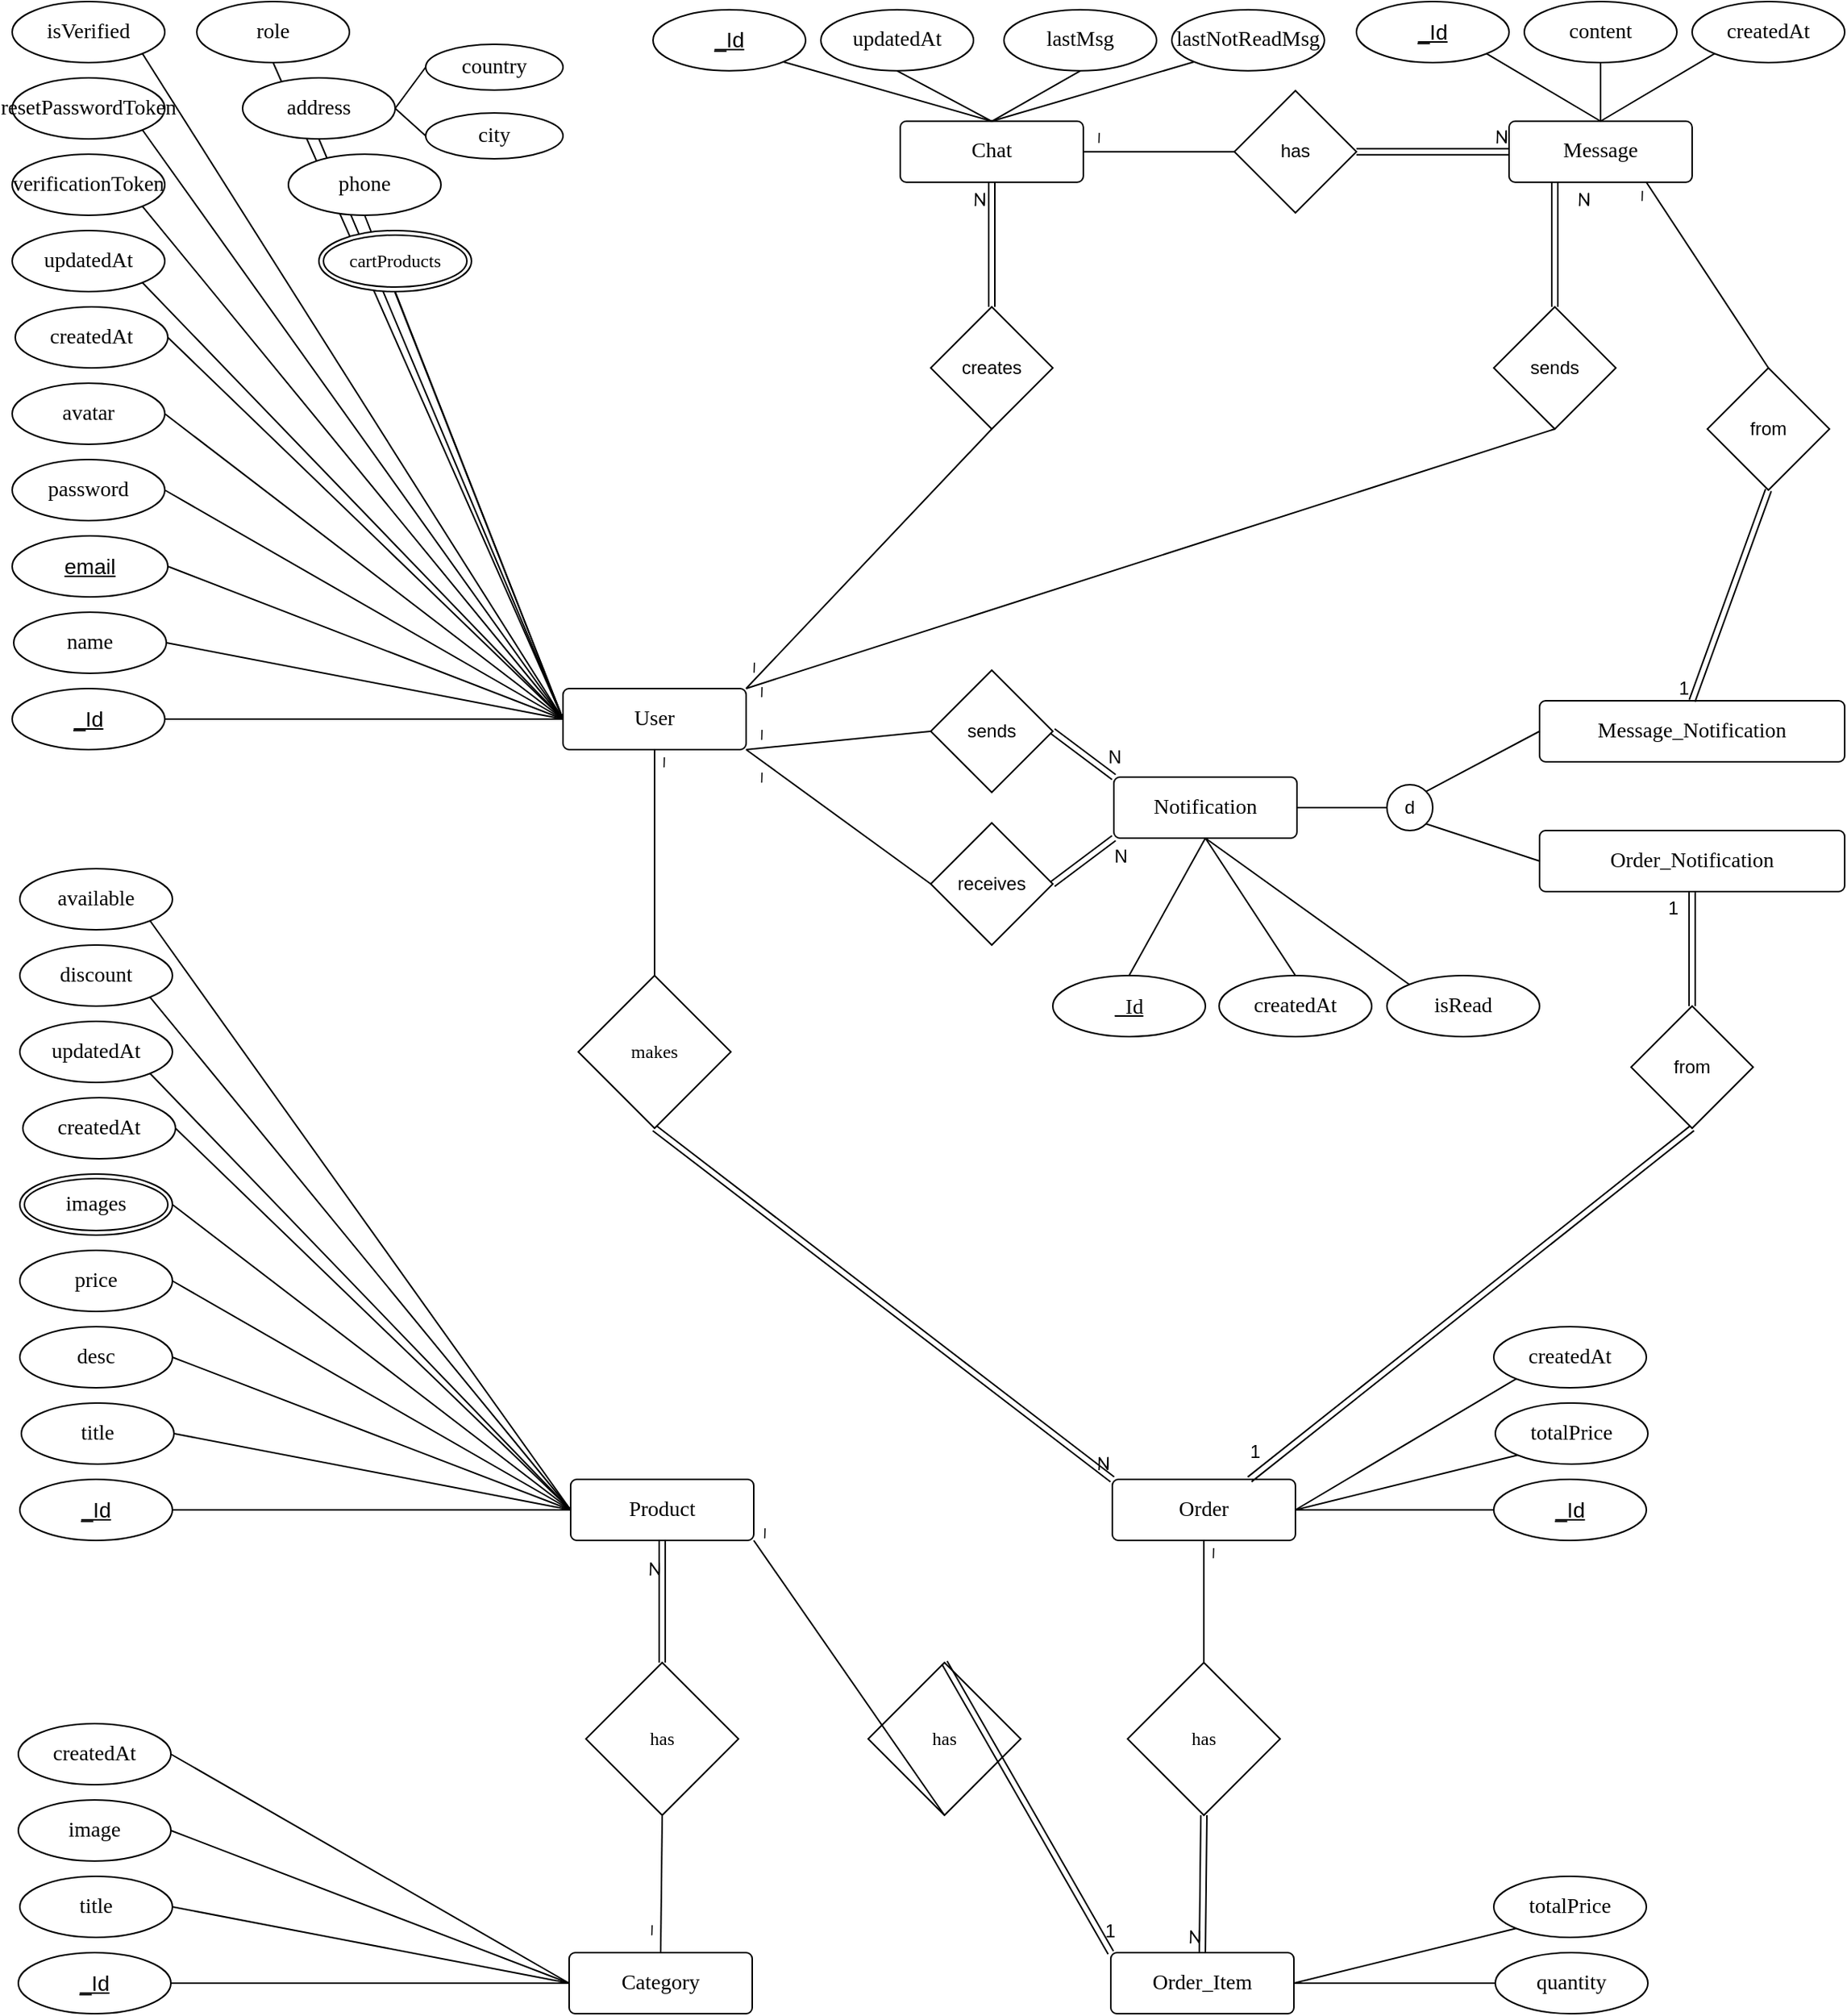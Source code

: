 <mxfile version="24.7.6" pages="2">
  <diagram name="NestMart_ERD" id="890_jNCDA7X4Bcmrccux">
    <mxGraphModel dx="1257" dy="657" grid="1" gridSize="10" guides="1" tooltips="1" connect="1" arrows="1" fold="1" page="1" pageScale="1" pageWidth="1500" pageHeight="1500" background="#ffffff" math="0" shadow="0">
      <root>
        <mxCell id="0" />
        <mxCell id="1" parent="0" />
        <mxCell id="zv86cnZ0isYPRK_yYeSK-1" value="User" style="rounded=1;arcSize=10;whiteSpace=wrap;html=1;align=center;fontFamily=cascadia code;fontSize=14;" parent="1" vertex="1">
          <mxGeometry x="521" y="530" width="120" height="40" as="geometry" />
        </mxCell>
        <mxCell id="zv86cnZ0isYPRK_yYeSK-5" value="_Id" style="ellipse;whiteSpace=wrap;html=1;align=center;fontStyle=4;fontSize=14;" parent="1" vertex="1">
          <mxGeometry x="160" y="530" width="100" height="40" as="geometry" />
        </mxCell>
        <mxCell id="zv86cnZ0isYPRK_yYeSK-10" value="" style="endArrow=none;html=1;rounded=0;entryX=0;entryY=0.5;entryDx=0;entryDy=0;fontFamily=cascadia code;fontSize=14;exitX=1;exitY=0.5;exitDx=0;exitDy=0;" parent="1" source="zv86cnZ0isYPRK_yYeSK-5" target="zv86cnZ0isYPRK_yYeSK-1" edge="1">
          <mxGeometry relative="1" as="geometry">
            <mxPoint x="349" y="230" as="sourcePoint" />
            <mxPoint x="729" y="350" as="targetPoint" />
            <Array as="points" />
          </mxGeometry>
        </mxCell>
        <mxCell id="zv86cnZ0isYPRK_yYeSK-11" value="name" style="ellipse;whiteSpace=wrap;html=1;align=center;fontFamily=cascadia code;fontSize=14;" parent="1" vertex="1">
          <mxGeometry x="161" y="480" width="100" height="40" as="geometry" />
        </mxCell>
        <mxCell id="fLhaeGa8DQ7M7dZYa2ZT-3" value="password" style="ellipse;whiteSpace=wrap;html=1;align=center;fontFamily=cascadia code;fontSize=14;" parent="1" vertex="1">
          <mxGeometry x="160" y="380" width="100" height="40" as="geometry" />
        </mxCell>
        <mxCell id="fLhaeGa8DQ7M7dZYa2ZT-6" value="" style="endArrow=none;html=1;rounded=0;exitX=1;exitY=0.5;exitDx=0;exitDy=0;fontFamily=cascadia code;fontSize=14;entryX=0;entryY=0.5;entryDx=0;entryDy=0;" parent="1" source="fLhaeGa8DQ7M7dZYa2ZT-4" target="zv86cnZ0isYPRK_yYeSK-1" edge="1">
          <mxGeometry relative="1" as="geometry">
            <mxPoint x="334" y="134" as="sourcePoint" />
            <mxPoint x="401" y="350" as="targetPoint" />
            <Array as="points" />
          </mxGeometry>
        </mxCell>
        <mxCell id="fLhaeGa8DQ7M7dZYa2ZT-7" value="" style="endArrow=none;html=1;rounded=0;entryX=1;entryY=0.5;entryDx=0;entryDy=0;exitX=0;exitY=0.5;exitDx=0;exitDy=0;fontFamily=cascadia code;fontSize=14;exitPerimeter=0;" parent="1" source="zv86cnZ0isYPRK_yYeSK-1" target="fLhaeGa8DQ7M7dZYa2ZT-3" edge="1">
          <mxGeometry relative="1" as="geometry">
            <mxPoint x="344" y="144" as="sourcePoint" />
            <mxPoint x="399" y="190" as="targetPoint" />
            <Array as="points" />
          </mxGeometry>
        </mxCell>
        <mxCell id="fLhaeGa8DQ7M7dZYa2ZT-8" value="avatar" style="ellipse;whiteSpace=wrap;html=1;align=center;fontFamily=cascadia code;fontSize=14;" parent="1" vertex="1">
          <mxGeometry x="160" y="330" width="100" height="40" as="geometry" />
        </mxCell>
        <mxCell id="fLhaeGa8DQ7M7dZYa2ZT-9" value="" style="endArrow=none;html=1;rounded=0;entryX=1;entryY=0.5;entryDx=0;entryDy=0;exitX=0;exitY=0.5;exitDx=0;exitDy=0;fontFamily=cascadia code;fontSize=14;" parent="1" source="zv86cnZ0isYPRK_yYeSK-1" target="fLhaeGa8DQ7M7dZYa2ZT-8" edge="1">
          <mxGeometry relative="1" as="geometry">
            <mxPoint x="449" y="180" as="sourcePoint" />
            <mxPoint x="504" y="134" as="targetPoint" />
            <Array as="points" />
          </mxGeometry>
        </mxCell>
        <mxCell id="fLhaeGa8DQ7M7dZYa2ZT-14" value="createdAt" style="ellipse;whiteSpace=wrap;html=1;align=center;fontFamily=cascadia code;fontSize=14;" parent="1" vertex="1">
          <mxGeometry x="162" y="280" width="100" height="40" as="geometry" />
        </mxCell>
        <mxCell id="fLhaeGa8DQ7M7dZYa2ZT-15" value="updatedAt" style="ellipse;whiteSpace=wrap;html=1;align=center;fontFamily=cascadia code;fontSize=14;" parent="1" vertex="1">
          <mxGeometry x="160" y="230" width="100" height="40" as="geometry" />
        </mxCell>
        <mxCell id="fLhaeGa8DQ7M7dZYa2ZT-61" value="" style="endArrow=none;html=1;rounded=0;entryX=0;entryY=0.5;entryDx=0;entryDy=0;exitX=1;exitY=0.5;exitDx=0;exitDy=0;fontFamily=cascadia code;fontSize=14;" parent="1" source="zv86cnZ0isYPRK_yYeSK-11" target="zv86cnZ0isYPRK_yYeSK-1" edge="1">
          <mxGeometry relative="1" as="geometry">
            <mxPoint x="409" y="130" as="sourcePoint" />
            <mxPoint x="439" y="250" as="targetPoint" />
            <Array as="points" />
          </mxGeometry>
        </mxCell>
        <mxCell id="fLhaeGa8DQ7M7dZYa2ZT-4" value="email" style="ellipse;whiteSpace=wrap;html=1;align=center;fontStyle=4;fontSize=14;" parent="1" vertex="1">
          <mxGeometry x="160" y="430" width="102" height="40" as="geometry" />
        </mxCell>
        <mxCell id="fLhaeGa8DQ7M7dZYa2ZT-65" value="" style="endArrow=none;html=1;rounded=0;entryX=0.5;entryY=1;entryDx=0;entryDy=0;exitX=0;exitY=0.5;exitDx=0;exitDy=0;fontFamily=cascadia code;fontSize=14;" parent="1" source="zv86cnZ0isYPRK_yYeSK-1" target="CObTuuYKN9DPhT9e5A5l-2" edge="1">
          <mxGeometry relative="1" as="geometry">
            <mxPoint x="479" y="278" as="sourcePoint" />
            <mxPoint x="539" y="178" as="targetPoint" />
            <Array as="points" />
          </mxGeometry>
        </mxCell>
        <mxCell id="fLhaeGa8DQ7M7dZYa2ZT-66" value="" style="endArrow=none;html=1;rounded=0;entryX=1;entryY=1;entryDx=0;entryDy=0;fontFamily=cascadia code;fontSize=14;exitX=0;exitY=0.5;exitDx=0;exitDy=0;" parent="1" source="zv86cnZ0isYPRK_yYeSK-1" target="fLhaeGa8DQ7M7dZYa2ZT-15" edge="1">
          <mxGeometry relative="1" as="geometry">
            <mxPoint x="519" y="250" as="sourcePoint" />
            <mxPoint x="589" y="110" as="targetPoint" />
            <Array as="points" />
          </mxGeometry>
        </mxCell>
        <mxCell id="fLhaeGa8DQ7M7dZYa2ZT-67" value="" style="endArrow=none;html=1;rounded=0;entryX=1;entryY=0.5;entryDx=0;entryDy=0;fontFamily=cascadia code;fontSize=14;exitX=0;exitY=0.5;exitDx=0;exitDy=0;" parent="1" source="zv86cnZ0isYPRK_yYeSK-1" target="fLhaeGa8DQ7M7dZYa2ZT-14" edge="1">
          <mxGeometry relative="1" as="geometry">
            <mxPoint x="529" y="260" as="sourcePoint" />
            <mxPoint x="654" y="134" as="targetPoint" />
            <Array as="points" />
          </mxGeometry>
        </mxCell>
        <mxCell id="KDxauUP3_yt1p3gHTJt_-2" value="isVerified" style="ellipse;whiteSpace=wrap;html=1;align=center;fontFamily=cascadia code;fontSize=14;" parent="1" vertex="1">
          <mxGeometry x="160" y="80" width="100" height="40" as="geometry" />
        </mxCell>
        <mxCell id="KDxauUP3_yt1p3gHTJt_-3" value="" style="endArrow=none;html=1;rounded=0;entryX=1;entryY=1;entryDx=0;entryDy=0;fontFamily=cascadia code;fontSize=14;exitX=0;exitY=0.5;exitDx=0;exitDy=0;" parent="1" source="zv86cnZ0isYPRK_yYeSK-1" target="KDxauUP3_yt1p3gHTJt_-2" edge="1">
          <mxGeometry relative="1" as="geometry">
            <mxPoint x="509" y="200" as="sourcePoint" />
            <mxPoint x="589" y="240" as="targetPoint" />
            <Array as="points" />
          </mxGeometry>
        </mxCell>
        <mxCell id="KDxauUP3_yt1p3gHTJt_-4" value="resetPasswordToken" style="ellipse;whiteSpace=wrap;html=1;align=center;fontFamily=cascadia code;fontSize=14;" parent="1" vertex="1">
          <mxGeometry x="160" y="130" width="100" height="40" as="geometry" />
        </mxCell>
        <mxCell id="KDxauUP3_yt1p3gHTJt_-5" value="verificationToken" style="ellipse;whiteSpace=wrap;html=1;align=center;fontFamily=cascadia code;fontSize=14;" parent="1" vertex="1">
          <mxGeometry x="160" y="180" width="100" height="40" as="geometry" />
        </mxCell>
        <mxCell id="KDxauUP3_yt1p3gHTJt_-6" value="" style="endArrow=none;html=1;rounded=0;entryX=1;entryY=1;entryDx=0;entryDy=0;fontFamily=cascadia code;fontSize=14;exitX=0;exitY=0.5;exitDx=0;exitDy=0;" parent="1" source="zv86cnZ0isYPRK_yYeSK-1" target="KDxauUP3_yt1p3gHTJt_-4" edge="1">
          <mxGeometry relative="1" as="geometry">
            <mxPoint x="509" y="170" as="sourcePoint" />
            <mxPoint x="589" y="90" as="targetPoint" />
            <Array as="points" />
          </mxGeometry>
        </mxCell>
        <mxCell id="KDxauUP3_yt1p3gHTJt_-7" value="" style="endArrow=none;html=1;rounded=0;entryX=1;entryY=1;entryDx=0;entryDy=0;fontFamily=cascadia code;fontSize=14;exitX=0;exitY=0.5;exitDx=0;exitDy=0;" parent="1" source="zv86cnZ0isYPRK_yYeSK-1" target="KDxauUP3_yt1p3gHTJt_-5" edge="1">
          <mxGeometry relative="1" as="geometry">
            <mxPoint x="519" y="180" as="sourcePoint" />
            <mxPoint x="599" y="100" as="targetPoint" />
            <Array as="points" />
          </mxGeometry>
        </mxCell>
        <mxCell id="Nm6vEAilwif3-0i5tu0z-2" value="address" style="ellipse;whiteSpace=wrap;html=1;align=center;fontFamily=cascadia code;fontSize=14;" parent="1" vertex="1">
          <mxGeometry x="311" y="130" width="100" height="40" as="geometry" />
        </mxCell>
        <mxCell id="Nm6vEAilwif3-0i5tu0z-3" value="" style="endArrow=none;html=1;rounded=0;entryX=0.5;entryY=1;entryDx=0;entryDy=0;fontFamily=cascadia code;fontSize=14;exitX=0;exitY=0.5;exitDx=0;exitDy=0;" parent="1" source="zv86cnZ0isYPRK_yYeSK-1" target="Nm6vEAilwif3-0i5tu0z-2" edge="1">
          <mxGeometry relative="1" as="geometry">
            <mxPoint x="431" y="538" as="sourcePoint" />
            <mxPoint x="343" y="130" as="targetPoint" />
            <Array as="points" />
          </mxGeometry>
        </mxCell>
        <mxCell id="Nm6vEAilwif3-0i5tu0z-5" value="country" style="ellipse;whiteSpace=wrap;html=1;align=center;fontFamily=cascadia code;fontSize=14;" parent="1" vertex="1">
          <mxGeometry x="431" y="108" width="90" height="30" as="geometry" />
        </mxCell>
        <mxCell id="Nm6vEAilwif3-0i5tu0z-6" value="" style="endArrow=none;html=1;rounded=0;entryX=0;entryY=0.5;entryDx=0;entryDy=0;fontFamily=cascadia code;fontSize=14;exitX=1;exitY=0.5;exitDx=0;exitDy=0;" parent="1" source="Nm6vEAilwif3-0i5tu0z-2" target="Nm6vEAilwif3-0i5tu0z-5" edge="1">
          <mxGeometry relative="1" as="geometry">
            <mxPoint x="441" y="560" as="sourcePoint" />
            <mxPoint x="371" y="180" as="targetPoint" />
            <Array as="points" />
          </mxGeometry>
        </mxCell>
        <mxCell id="Nm6vEAilwif3-0i5tu0z-7" value="" style="endArrow=none;html=1;rounded=0;entryX=0;entryY=0.5;entryDx=0;entryDy=0;fontFamily=cascadia code;fontSize=14;exitX=1;exitY=0.5;exitDx=0;exitDy=0;" parent="1" source="Nm6vEAilwif3-0i5tu0z-2" target="Nm6vEAilwif3-0i5tu0z-8" edge="1">
          <mxGeometry relative="1" as="geometry">
            <mxPoint x="421" y="160" as="sourcePoint" />
            <mxPoint x="422.0" y="168.0" as="targetPoint" />
            <Array as="points" />
          </mxGeometry>
        </mxCell>
        <mxCell id="Nm6vEAilwif3-0i5tu0z-8" value="city" style="ellipse;whiteSpace=wrap;html=1;align=center;fontFamily=cascadia code;fontSize=14;" parent="1" vertex="1">
          <mxGeometry x="431" y="153" width="90" height="30" as="geometry" />
        </mxCell>
        <mxCell id="Nm6vEAilwif3-0i5tu0z-9" value="Product" style="rounded=1;arcSize=10;whiteSpace=wrap;html=1;align=center;fontFamily=cascadia code;fontSize=14;" parent="1" vertex="1">
          <mxGeometry x="526" y="1048" width="120" height="40" as="geometry" />
        </mxCell>
        <mxCell id="Nm6vEAilwif3-0i5tu0z-10" value="_Id" style="ellipse;whiteSpace=wrap;html=1;align=center;fontStyle=4;fontSize=14;" parent="1" vertex="1">
          <mxGeometry x="165" y="1048" width="100" height="40" as="geometry" />
        </mxCell>
        <mxCell id="Nm6vEAilwif3-0i5tu0z-11" value="" style="endArrow=none;html=1;rounded=0;entryX=0;entryY=0.5;entryDx=0;entryDy=0;fontFamily=cascadia code;fontSize=14;exitX=1;exitY=0.5;exitDx=0;exitDy=0;" parent="1" source="Nm6vEAilwif3-0i5tu0z-10" target="Nm6vEAilwif3-0i5tu0z-9" edge="1">
          <mxGeometry relative="1" as="geometry">
            <mxPoint x="354" y="748" as="sourcePoint" />
            <mxPoint x="734" y="868" as="targetPoint" />
            <Array as="points" />
          </mxGeometry>
        </mxCell>
        <mxCell id="Nm6vEAilwif3-0i5tu0z-12" value="title" style="ellipse;whiteSpace=wrap;html=1;align=center;fontFamily=cascadia code;fontSize=14;" parent="1" vertex="1">
          <mxGeometry x="166" y="998" width="100" height="40" as="geometry" />
        </mxCell>
        <mxCell id="Nm6vEAilwif3-0i5tu0z-13" value="images" style="ellipse;shape=doubleEllipse;margin=3;whiteSpace=wrap;html=1;align=center;fontFamily=cascadia code;fontSize=14;" parent="1" vertex="1">
          <mxGeometry x="165" y="848" width="100" height="40" as="geometry" />
        </mxCell>
        <mxCell id="Nm6vEAilwif3-0i5tu0z-14" value="price" style="ellipse;whiteSpace=wrap;html=1;align=center;fontFamily=cascadia code;fontSize=14;" parent="1" vertex="1">
          <mxGeometry x="165" y="898" width="100" height="40" as="geometry" />
        </mxCell>
        <mxCell id="Nm6vEAilwif3-0i5tu0z-15" value="" style="endArrow=none;html=1;rounded=0;exitX=1;exitY=0.5;exitDx=0;exitDy=0;fontFamily=cascadia code;fontSize=14;entryX=0;entryY=0.5;entryDx=0;entryDy=0;" parent="1" source="Nm6vEAilwif3-0i5tu0z-38" target="Nm6vEAilwif3-0i5tu0z-9" edge="1">
          <mxGeometry relative="1" as="geometry">
            <mxPoint x="267.0" y="968" as="sourcePoint" />
            <mxPoint x="406" y="868" as="targetPoint" />
            <Array as="points" />
          </mxGeometry>
        </mxCell>
        <mxCell id="Nm6vEAilwif3-0i5tu0z-16" value="" style="endArrow=none;html=1;rounded=0;entryX=1;entryY=0.5;entryDx=0;entryDy=0;exitX=0;exitY=0.5;exitDx=0;exitDy=0;fontFamily=cascadia code;fontSize=14;exitPerimeter=0;" parent="1" source="Nm6vEAilwif3-0i5tu0z-9" target="Nm6vEAilwif3-0i5tu0z-14" edge="1">
          <mxGeometry relative="1" as="geometry">
            <mxPoint x="349" y="662" as="sourcePoint" />
            <mxPoint x="404" y="708" as="targetPoint" />
            <Array as="points" />
          </mxGeometry>
        </mxCell>
        <mxCell id="Nm6vEAilwif3-0i5tu0z-18" value="" style="endArrow=none;html=1;rounded=0;entryX=1;entryY=0.5;entryDx=0;entryDy=0;exitX=0;exitY=0.5;exitDx=0;exitDy=0;fontFamily=cascadia code;fontSize=14;" parent="1" source="Nm6vEAilwif3-0i5tu0z-9" target="Nm6vEAilwif3-0i5tu0z-13" edge="1">
          <mxGeometry relative="1" as="geometry">
            <mxPoint x="454" y="698" as="sourcePoint" />
            <mxPoint x="265" y="868" as="targetPoint" />
            <Array as="points" />
          </mxGeometry>
        </mxCell>
        <mxCell id="Nm6vEAilwif3-0i5tu0z-19" value="createdAt" style="ellipse;whiteSpace=wrap;html=1;align=center;fontFamily=cascadia code;fontSize=14;" parent="1" vertex="1">
          <mxGeometry x="167" y="798" width="100" height="40" as="geometry" />
        </mxCell>
        <mxCell id="Nm6vEAilwif3-0i5tu0z-20" value="updatedAt" style="ellipse;whiteSpace=wrap;html=1;align=center;fontFamily=cascadia code;fontSize=14;" parent="1" vertex="1">
          <mxGeometry x="165" y="748" width="100" height="40" as="geometry" />
        </mxCell>
        <mxCell id="Nm6vEAilwif3-0i5tu0z-21" value="" style="endArrow=none;html=1;rounded=0;entryX=0;entryY=0.5;entryDx=0;entryDy=0;exitX=1;exitY=0.5;exitDx=0;exitDy=0;fontFamily=cascadia code;fontSize=14;" parent="1" source="Nm6vEAilwif3-0i5tu0z-12" target="Nm6vEAilwif3-0i5tu0z-9" edge="1">
          <mxGeometry relative="1" as="geometry">
            <mxPoint x="414" y="648" as="sourcePoint" />
            <mxPoint x="444" y="768" as="targetPoint" />
            <Array as="points" />
          </mxGeometry>
        </mxCell>
        <mxCell id="Nm6vEAilwif3-0i5tu0z-24" value="" style="endArrow=none;html=1;rounded=0;entryX=1;entryY=1;entryDx=0;entryDy=0;fontFamily=cascadia code;fontSize=14;exitX=0;exitY=0.5;exitDx=0;exitDy=0;" parent="1" source="Nm6vEAilwif3-0i5tu0z-9" target="Nm6vEAilwif3-0i5tu0z-20" edge="1">
          <mxGeometry relative="1" as="geometry">
            <mxPoint x="524" y="768" as="sourcePoint" />
            <mxPoint x="594" y="628" as="targetPoint" />
            <Array as="points" />
          </mxGeometry>
        </mxCell>
        <mxCell id="Nm6vEAilwif3-0i5tu0z-25" value="" style="endArrow=none;html=1;rounded=0;entryX=1;entryY=0.5;entryDx=0;entryDy=0;fontFamily=cascadia code;fontSize=14;exitX=0;exitY=0.5;exitDx=0;exitDy=0;" parent="1" source="Nm6vEAilwif3-0i5tu0z-9" target="Nm6vEAilwif3-0i5tu0z-19" edge="1">
          <mxGeometry relative="1" as="geometry">
            <mxPoint x="534" y="778" as="sourcePoint" />
            <mxPoint x="659" y="652" as="targetPoint" />
            <Array as="points" />
          </mxGeometry>
        </mxCell>
        <mxCell id="Nm6vEAilwif3-0i5tu0z-28" value="available" style="ellipse;whiteSpace=wrap;html=1;align=center;fontFamily=cascadia code;fontSize=14;" parent="1" vertex="1">
          <mxGeometry x="165" y="648" width="100" height="40" as="geometry" />
        </mxCell>
        <mxCell id="Nm6vEAilwif3-0i5tu0z-29" value="discount" style="ellipse;whiteSpace=wrap;html=1;align=center;fontFamily=cascadia code;fontSize=14;" parent="1" vertex="1">
          <mxGeometry x="165" y="698" width="100" height="40" as="geometry" />
        </mxCell>
        <mxCell id="Nm6vEAilwif3-0i5tu0z-30" value="" style="endArrow=none;html=1;rounded=0;entryX=1;entryY=1;entryDx=0;entryDy=0;fontFamily=cascadia code;fontSize=14;exitX=0;exitY=0.5;exitDx=0;exitDy=0;" parent="1" source="Nm6vEAilwif3-0i5tu0z-9" target="Nm6vEAilwif3-0i5tu0z-28" edge="1">
          <mxGeometry relative="1" as="geometry">
            <mxPoint x="514" y="688" as="sourcePoint" />
            <mxPoint x="594" y="608" as="targetPoint" />
            <Array as="points" />
          </mxGeometry>
        </mxCell>
        <mxCell id="Nm6vEAilwif3-0i5tu0z-31" value="" style="endArrow=none;html=1;rounded=0;entryX=1;entryY=1;entryDx=0;entryDy=0;fontFamily=cascadia code;fontSize=14;exitX=0;exitY=0.5;exitDx=0;exitDy=0;" parent="1" source="Nm6vEAilwif3-0i5tu0z-9" target="Nm6vEAilwif3-0i5tu0z-29" edge="1">
          <mxGeometry relative="1" as="geometry">
            <mxPoint x="524" y="698" as="sourcePoint" />
            <mxPoint x="604" y="618" as="targetPoint" />
            <Array as="points" />
          </mxGeometry>
        </mxCell>
        <mxCell id="Nm6vEAilwif3-0i5tu0z-38" value="desc" style="ellipse;whiteSpace=wrap;html=1;align=center;fontFamily=cascadia code;fontSize=14;" parent="1" vertex="1">
          <mxGeometry x="165" y="948" width="100" height="40" as="geometry" />
        </mxCell>
        <mxCell id="Nm6vEAilwif3-0i5tu0z-39" value="Category" style="rounded=1;arcSize=10;whiteSpace=wrap;html=1;align=center;fontFamily=cascadia code;fontSize=14;" parent="1" vertex="1">
          <mxGeometry x="525" y="1358" width="120" height="40" as="geometry" />
        </mxCell>
        <mxCell id="Nm6vEAilwif3-0i5tu0z-40" value="_Id" style="ellipse;whiteSpace=wrap;html=1;align=center;fontStyle=4;fontSize=14;" parent="1" vertex="1">
          <mxGeometry x="164" y="1358" width="100" height="40" as="geometry" />
        </mxCell>
        <mxCell id="Nm6vEAilwif3-0i5tu0z-41" value="" style="endArrow=none;html=1;rounded=0;entryX=0;entryY=0.5;entryDx=0;entryDy=0;fontFamily=cascadia code;fontSize=14;exitX=1;exitY=0.5;exitDx=0;exitDy=0;" parent="1" source="Nm6vEAilwif3-0i5tu0z-40" target="Nm6vEAilwif3-0i5tu0z-39" edge="1">
          <mxGeometry relative="1" as="geometry">
            <mxPoint x="353" y="1058" as="sourcePoint" />
            <mxPoint x="733" y="1178" as="targetPoint" />
            <Array as="points" />
          </mxGeometry>
        </mxCell>
        <mxCell id="Nm6vEAilwif3-0i5tu0z-42" value="title" style="ellipse;whiteSpace=wrap;html=1;align=center;fontFamily=cascadia code;fontSize=14;" parent="1" vertex="1">
          <mxGeometry x="165" y="1308" width="100" height="40" as="geometry" />
        </mxCell>
        <mxCell id="Nm6vEAilwif3-0i5tu0z-44" value="createdAt" style="ellipse;whiteSpace=wrap;html=1;align=center;fontFamily=cascadia code;fontSize=14;" parent="1" vertex="1">
          <mxGeometry x="164" y="1208" width="100" height="40" as="geometry" />
        </mxCell>
        <mxCell id="Nm6vEAilwif3-0i5tu0z-45" value="" style="endArrow=none;html=1;rounded=0;exitX=1;exitY=0.5;exitDx=0;exitDy=0;fontFamily=cascadia code;fontSize=14;entryX=0;entryY=0.5;entryDx=0;entryDy=0;" parent="1" source="Nm6vEAilwif3-0i5tu0z-59" target="Nm6vEAilwif3-0i5tu0z-39" edge="1">
          <mxGeometry relative="1" as="geometry">
            <mxPoint x="266.0" y="1278" as="sourcePoint" />
            <mxPoint x="405" y="1178" as="targetPoint" />
            <Array as="points" />
          </mxGeometry>
        </mxCell>
        <mxCell id="Nm6vEAilwif3-0i5tu0z-46" value="" style="endArrow=none;html=1;rounded=0;entryX=1;entryY=0.5;entryDx=0;entryDy=0;exitX=0;exitY=0.5;exitDx=0;exitDy=0;fontFamily=cascadia code;fontSize=14;exitPerimeter=0;" parent="1" source="Nm6vEAilwif3-0i5tu0z-39" target="Nm6vEAilwif3-0i5tu0z-44" edge="1">
          <mxGeometry relative="1" as="geometry">
            <mxPoint x="348" y="972" as="sourcePoint" />
            <mxPoint x="403" y="1018" as="targetPoint" />
            <Array as="points" />
          </mxGeometry>
        </mxCell>
        <mxCell id="Nm6vEAilwif3-0i5tu0z-50" value="" style="endArrow=none;html=1;rounded=0;entryX=0;entryY=0.5;entryDx=0;entryDy=0;exitX=1;exitY=0.5;exitDx=0;exitDy=0;fontFamily=cascadia code;fontSize=14;" parent="1" source="Nm6vEAilwif3-0i5tu0z-42" target="Nm6vEAilwif3-0i5tu0z-39" edge="1">
          <mxGeometry relative="1" as="geometry">
            <mxPoint x="413" y="958" as="sourcePoint" />
            <mxPoint x="443" y="1078" as="targetPoint" />
            <Array as="points" />
          </mxGeometry>
        </mxCell>
        <mxCell id="Nm6vEAilwif3-0i5tu0z-59" value="image" style="ellipse;whiteSpace=wrap;html=1;align=center;fontFamily=cascadia code;fontSize=14;" parent="1" vertex="1">
          <mxGeometry x="164" y="1258" width="100" height="40" as="geometry" />
        </mxCell>
        <mxCell id="Nm6vEAilwif3-0i5tu0z-61" value="has" style="rhombus;whiteSpace=wrap;html=1;hachureGap=4;fontFamily=cascadia code;" parent="1" vertex="1">
          <mxGeometry x="536" y="1168" width="100" height="100" as="geometry" />
        </mxCell>
        <mxCell id="Nm6vEAilwif3-0i5tu0z-68" value="" style="shape=link;html=1;rounded=0;hachureGap=4;fontFamily=Architects Daughter;fontSource=https%3A%2F%2Ffonts.googleapis.com%2Fcss%3Ffamily%3DArchitects%2BDaughter;exitX=0.5;exitY=0;exitDx=0;exitDy=0;entryX=0.5;entryY=1;entryDx=0;entryDy=0;" parent="1" source="Nm6vEAilwif3-0i5tu0z-61" target="Nm6vEAilwif3-0i5tu0z-9" edge="1">
          <mxGeometry relative="1" as="geometry">
            <mxPoint x="693" y="1198" as="sourcePoint" />
            <mxPoint x="813" y="1128" as="targetPoint" />
          </mxGeometry>
        </mxCell>
        <mxCell id="Nm6vEAilwif3-0i5tu0z-69" value="N" style="resizable=0;html=1;whiteSpace=wrap;align=right;verticalAlign=bottom;hachureGap=4;fontFamily=Architects Daughter;fontSource=https%3A%2F%2Ffonts.googleapis.com%2Fcss%3Ffamily%3DArchitects%2BDaughter;" parent="Nm6vEAilwif3-0i5tu0z-68" connectable="0" vertex="1">
          <mxGeometry x="1" relative="1" as="geometry">
            <mxPoint y="28" as="offset" />
          </mxGeometry>
        </mxCell>
        <mxCell id="Nm6vEAilwif3-0i5tu0z-70" value="" style="endArrow=none;html=1;rounded=0;hachureGap=4;fontFamily=Architects Daughter;fontSource=https%3A%2F%2Ffonts.googleapis.com%2Fcss%3Ffamily%3DArchitects%2BDaughter;exitX=0.5;exitY=1;exitDx=0;exitDy=0;entryX=0.5;entryY=0;entryDx=0;entryDy=0;" parent="1" source="Nm6vEAilwif3-0i5tu0z-61" target="Nm6vEAilwif3-0i5tu0z-39" edge="1">
          <mxGeometry relative="1" as="geometry">
            <mxPoint x="773" y="1308" as="sourcePoint" />
            <mxPoint x="933" y="1308" as="targetPoint" />
          </mxGeometry>
        </mxCell>
        <mxCell id="Nm6vEAilwif3-0i5tu0z-71" value="1" style="resizable=0;html=1;whiteSpace=wrap;align=right;verticalAlign=bottom;hachureGap=4;fontFamily=Architects Daughter;fontSource=https%3A%2F%2Ffonts.googleapis.com%2Fcss%3Ffamily%3DArchitects%2BDaughter;" parent="Nm6vEAilwif3-0i5tu0z-70" connectable="0" vertex="1">
          <mxGeometry x="1" relative="1" as="geometry">
            <mxPoint x="-4" y="-5" as="offset" />
          </mxGeometry>
        </mxCell>
        <mxCell id="Nm6vEAilwif3-0i5tu0z-72" value="Order" style="rounded=1;arcSize=10;whiteSpace=wrap;html=1;align=center;fontFamily=cascadia code;fontSize=14;" parent="1" vertex="1">
          <mxGeometry x="881" y="1048" width="120" height="40" as="geometry" />
        </mxCell>
        <mxCell id="Nm6vEAilwif3-0i5tu0z-73" value="_Id" style="ellipse;whiteSpace=wrap;html=1;align=center;fontStyle=4;fontSize=14;" parent="1" vertex="1">
          <mxGeometry x="1131" y="1048" width="100" height="40" as="geometry" />
        </mxCell>
        <mxCell id="Nm6vEAilwif3-0i5tu0z-74" value="" style="endArrow=none;html=1;rounded=0;entryX=1;entryY=0.5;entryDx=0;entryDy=0;fontFamily=cascadia code;fontSize=14;exitX=0;exitY=0.5;exitDx=0;exitDy=0;" parent="1" source="Nm6vEAilwif3-0i5tu0z-73" target="Nm6vEAilwif3-0i5tu0z-72" edge="1">
          <mxGeometry relative="1" as="geometry">
            <mxPoint x="1131" y="1068" as="sourcePoint" />
            <mxPoint x="1450" y="868" as="targetPoint" />
            <Array as="points" />
          </mxGeometry>
        </mxCell>
        <mxCell id="Nm6vEAilwif3-0i5tu0z-75" value="totalPrice" style="ellipse;whiteSpace=wrap;html=1;align=center;fontFamily=cascadia code;fontSize=14;" parent="1" vertex="1">
          <mxGeometry x="1132" y="998" width="100" height="40" as="geometry" />
        </mxCell>
        <mxCell id="Nm6vEAilwif3-0i5tu0z-78" value="" style="endArrow=none;html=1;rounded=0;exitX=0;exitY=1;exitDx=0;exitDy=0;fontFamily=cascadia code;fontSize=14;entryX=1;entryY=0.5;entryDx=0;entryDy=0;" parent="1" source="Nm6vEAilwif3-0i5tu0z-90" target="Nm6vEAilwif3-0i5tu0z-72" edge="1">
          <mxGeometry relative="1" as="geometry">
            <mxPoint x="983.0" y="968" as="sourcePoint" />
            <mxPoint x="1122" y="868" as="targetPoint" />
            <Array as="points" />
          </mxGeometry>
        </mxCell>
        <mxCell id="Nm6vEAilwif3-0i5tu0z-83" value="" style="endArrow=none;html=1;rounded=0;entryX=1;entryY=0.5;entryDx=0;entryDy=0;exitX=0;exitY=1;exitDx=0;exitDy=0;fontFamily=cascadia code;fontSize=14;" parent="1" source="Nm6vEAilwif3-0i5tu0z-75" target="Nm6vEAilwif3-0i5tu0z-72" edge="1">
          <mxGeometry relative="1" as="geometry">
            <mxPoint x="1130" y="648" as="sourcePoint" />
            <mxPoint x="1160" y="768" as="targetPoint" />
            <Array as="points" />
          </mxGeometry>
        </mxCell>
        <mxCell id="Nm6vEAilwif3-0i5tu0z-90" value="createdAt" style="ellipse;whiteSpace=wrap;html=1;align=center;fontFamily=cascadia code;fontSize=14;" parent="1" vertex="1">
          <mxGeometry x="1131" y="948" width="100" height="40" as="geometry" />
        </mxCell>
        <mxCell id="Nm6vEAilwif3-0i5tu0z-98" value="has" style="rhombus;whiteSpace=wrap;html=1;hachureGap=4;fontFamily=cascadia code;direction=north;" parent="1" vertex="1">
          <mxGeometry x="721" y="1168" width="100" height="100" as="geometry" />
        </mxCell>
        <mxCell id="Nm6vEAilwif3-0i5tu0z-103" value="Order_Item" style="rounded=1;arcSize=10;whiteSpace=wrap;html=1;align=center;fontFamily=cascadia code;fontSize=14;" parent="1" vertex="1">
          <mxGeometry x="880" y="1358" width="120" height="40" as="geometry" />
        </mxCell>
        <mxCell id="Nm6vEAilwif3-0i5tu0z-105" value="" style="endArrow=none;html=1;rounded=0;entryX=1;entryY=0.5;entryDx=0;entryDy=0;fontFamily=cascadia code;fontSize=14;exitX=0;exitY=0.5;exitDx=0;exitDy=0;" parent="1" source="aeRwsMOvlu53UcmauPla-1" target="Nm6vEAilwif3-0i5tu0z-103" edge="1">
          <mxGeometry relative="1" as="geometry">
            <mxPoint x="1130.0" y="1378" as="sourcePoint" />
            <mxPoint x="1449" y="1178" as="targetPoint" />
            <Array as="points" />
          </mxGeometry>
        </mxCell>
        <mxCell id="Nm6vEAilwif3-0i5tu0z-106" value="totalPrice" style="ellipse;whiteSpace=wrap;html=1;align=center;fontFamily=cascadia code;fontSize=14;" parent="1" vertex="1">
          <mxGeometry x="1131" y="1308" width="100" height="40" as="geometry" />
        </mxCell>
        <mxCell id="Nm6vEAilwif3-0i5tu0z-112" value="" style="endArrow=none;html=1;rounded=0;entryX=1;entryY=0.5;entryDx=0;entryDy=0;exitX=0;exitY=1;exitDx=0;exitDy=0;fontFamily=cascadia code;fontSize=14;" parent="1" source="Nm6vEAilwif3-0i5tu0z-106" target="Nm6vEAilwif3-0i5tu0z-103" edge="1">
          <mxGeometry relative="1" as="geometry">
            <mxPoint x="1129" y="958" as="sourcePoint" />
            <mxPoint x="1159" y="1078" as="targetPoint" />
            <Array as="points" />
          </mxGeometry>
        </mxCell>
        <mxCell id="Nm6vEAilwif3-0i5tu0z-117" value="" style="endArrow=none;html=1;rounded=0;hachureGap=4;fontFamily=Architects Daughter;fontSource=https%3A%2F%2Ffonts.googleapis.com%2Fcss%3Ffamily%3DArchitects%2BDaughter;exitX=0;exitY=0.5;exitDx=0;exitDy=0;entryX=1;entryY=1;entryDx=0;entryDy=0;" parent="1" source="Nm6vEAilwif3-0i5tu0z-98" target="Nm6vEAilwif3-0i5tu0z-9" edge="1">
          <mxGeometry relative="1" as="geometry">
            <mxPoint x="831" y="1228" as="sourcePoint" />
            <mxPoint x="641" y="1138" as="targetPoint" />
          </mxGeometry>
        </mxCell>
        <mxCell id="Nm6vEAilwif3-0i5tu0z-118" value="1" style="resizable=0;html=1;whiteSpace=wrap;align=right;verticalAlign=bottom;hachureGap=4;fontFamily=Architects Daughter;fontSource=https%3A%2F%2Ffonts.googleapis.com%2Fcss%3Ffamily%3DArchitects%2BDaughter;" parent="Nm6vEAilwif3-0i5tu0z-117" connectable="0" vertex="1">
          <mxGeometry x="1" relative="1" as="geometry">
            <mxPoint x="9" y="4" as="offset" />
          </mxGeometry>
        </mxCell>
        <mxCell id="Nm6vEAilwif3-0i5tu0z-119" value="has" style="rhombus;whiteSpace=wrap;html=1;hachureGap=4;fontFamily=cascadia code;" parent="1" vertex="1">
          <mxGeometry x="891" y="1168" width="100" height="100" as="geometry" />
        </mxCell>
        <mxCell id="Nm6vEAilwif3-0i5tu0z-120" value="" style="endArrow=none;html=1;rounded=0;hachureGap=4;fontFamily=Architects Daughter;fontSource=https%3A%2F%2Ffonts.googleapis.com%2Fcss%3Ffamily%3DArchitects%2BDaughter;exitX=0.5;exitY=0;exitDx=0;exitDy=0;entryX=0.5;entryY=1;entryDx=0;entryDy=0;" parent="1" source="Nm6vEAilwif3-0i5tu0z-119" target="Nm6vEAilwif3-0i5tu0z-72" edge="1">
          <mxGeometry relative="1" as="geometry">
            <mxPoint x="831" y="1228" as="sourcePoint" />
            <mxPoint x="890" y="1368" as="targetPoint" />
          </mxGeometry>
        </mxCell>
        <mxCell id="Nm6vEAilwif3-0i5tu0z-121" value="1" style="resizable=0;html=1;whiteSpace=wrap;align=right;verticalAlign=bottom;hachureGap=4;fontFamily=Architects Daughter;fontSource=https%3A%2F%2Ffonts.googleapis.com%2Fcss%3Ffamily%3DArchitects%2BDaughter;" parent="Nm6vEAilwif3-0i5tu0z-120" connectable="0" vertex="1">
          <mxGeometry x="1" relative="1" as="geometry">
            <mxPoint x="8" y="17" as="offset" />
          </mxGeometry>
        </mxCell>
        <mxCell id="Nm6vEAilwif3-0i5tu0z-124" value="makes" style="rhombus;whiteSpace=wrap;html=1;hachureGap=4;fontFamily=cascadia code;" parent="1" vertex="1">
          <mxGeometry x="531" y="718" width="100" height="100" as="geometry" />
        </mxCell>
        <mxCell id="Nm6vEAilwif3-0i5tu0z-125" value="" style="endArrow=none;html=1;rounded=0;hachureGap=4;fontFamily=Architects Daughter;fontSource=https%3A%2F%2Ffonts.googleapis.com%2Fcss%3Ffamily%3DArchitects%2BDaughter;exitX=0.5;exitY=0;exitDx=0;exitDy=0;entryX=0.5;entryY=1;entryDx=0;entryDy=0;" parent="1" source="Nm6vEAilwif3-0i5tu0z-124" target="zv86cnZ0isYPRK_yYeSK-1" edge="1">
          <mxGeometry relative="1" as="geometry">
            <mxPoint x="951" y="1178" as="sourcePoint" />
            <mxPoint x="951" y="1098" as="targetPoint" />
          </mxGeometry>
        </mxCell>
        <mxCell id="Nm6vEAilwif3-0i5tu0z-126" value="1" style="resizable=0;html=1;whiteSpace=wrap;align=right;verticalAlign=bottom;hachureGap=4;fontFamily=Architects Daughter;fontSource=https%3A%2F%2Ffonts.googleapis.com%2Fcss%3Ffamily%3DArchitects%2BDaughter;" parent="Nm6vEAilwif3-0i5tu0z-125" connectable="0" vertex="1">
          <mxGeometry x="1" relative="1" as="geometry">
            <mxPoint x="8" y="17" as="offset" />
          </mxGeometry>
        </mxCell>
        <mxCell id="Nm6vEAilwif3-0i5tu0z-127" value="" style="shape=link;html=1;rounded=0;hachureGap=4;fontFamily=Architects Daughter;fontSource=https%3A%2F%2Ffonts.googleapis.com%2Fcss%3Ffamily%3DArchitects%2BDaughter;entryX=0.5;entryY=0;entryDx=0;entryDy=0;exitX=0.5;exitY=1;exitDx=0;exitDy=0;" parent="1" source="Nm6vEAilwif3-0i5tu0z-119" target="Nm6vEAilwif3-0i5tu0z-103" edge="1">
          <mxGeometry relative="1" as="geometry">
            <mxPoint x="691" y="1308" as="sourcePoint" />
            <mxPoint x="851" y="1308" as="targetPoint" />
          </mxGeometry>
        </mxCell>
        <mxCell id="Nm6vEAilwif3-0i5tu0z-128" value="N" style="resizable=0;html=1;whiteSpace=wrap;align=right;verticalAlign=bottom;hachureGap=4;fontFamily=Architects Daughter;fontSource=https%3A%2F%2Ffonts.googleapis.com%2Fcss%3Ffamily%3DArchitects%2BDaughter;" parent="Nm6vEAilwif3-0i5tu0z-127" connectable="0" vertex="1">
          <mxGeometry x="1" relative="1" as="geometry" />
        </mxCell>
        <mxCell id="Nm6vEAilwif3-0i5tu0z-129" value="" style="shape=link;html=1;rounded=0;hachureGap=4;fontFamily=Architects Daughter;fontSource=https%3A%2F%2Ffonts.googleapis.com%2Fcss%3Ffamily%3DArchitects%2BDaughter;entryX=0;entryY=0;entryDx=0;entryDy=0;exitX=0.5;exitY=1;exitDx=0;exitDy=0;" parent="1" source="Nm6vEAilwif3-0i5tu0z-124" target="Nm6vEAilwif3-0i5tu0z-72" edge="1">
          <mxGeometry relative="1" as="geometry">
            <mxPoint x="951" y="1278" as="sourcePoint" />
            <mxPoint x="950" y="1368" as="targetPoint" />
          </mxGeometry>
        </mxCell>
        <mxCell id="Nm6vEAilwif3-0i5tu0z-130" value="N" style="resizable=0;html=1;whiteSpace=wrap;align=right;verticalAlign=bottom;hachureGap=4;fontFamily=Architects Daughter;fontSource=https%3A%2F%2Ffonts.googleapis.com%2Fcss%3Ffamily%3DArchitects%2BDaughter;" parent="Nm6vEAilwif3-0i5tu0z-129" connectable="0" vertex="1">
          <mxGeometry x="1" relative="1" as="geometry" />
        </mxCell>
        <mxCell id="CObTuuYKN9DPhT9e5A5l-2" value="role" style="ellipse;whiteSpace=wrap;html=1;align=center;fontFamily=cascadia code;fontSize=14;" parent="1" vertex="1">
          <mxGeometry x="281" y="80" width="100" height="40" as="geometry" />
        </mxCell>
        <mxCell id="CObTuuYKN9DPhT9e5A5l-3" value="phone" style="ellipse;whiteSpace=wrap;html=1;align=center;fontFamily=cascadia code;fontSize=14;" parent="1" vertex="1">
          <mxGeometry x="341" y="180" width="100" height="40" as="geometry" />
        </mxCell>
        <mxCell id="CObTuuYKN9DPhT9e5A5l-4" value="" style="endArrow=none;html=1;rounded=0;entryX=0.5;entryY=1;entryDx=0;entryDy=0;fontFamily=cascadia code;fontSize=14;exitX=0;exitY=0.5;exitDx=0;exitDy=0;" parent="1" source="zv86cnZ0isYPRK_yYeSK-1" target="CObTuuYKN9DPhT9e5A5l-3" edge="1">
          <mxGeometry relative="1" as="geometry">
            <mxPoint x="531" y="560" as="sourcePoint" />
            <mxPoint x="371" y="180" as="targetPoint" />
            <Array as="points" />
          </mxGeometry>
        </mxCell>
        <mxCell id="CObTuuYKN9DPhT9e5A5l-6" value="cartProducts" style="ellipse;shape=doubleEllipse;margin=3;whiteSpace=wrap;html=1;align=center;hachureGap=4;fontFamily=cascadia code;fontSource=https%3A%2F%2Ffonts.googleapis.com%2Fcss%3Ffamily%3Dcascadia%2Bcode;" parent="1" vertex="1">
          <mxGeometry x="361" y="230" width="100" height="40" as="geometry" />
        </mxCell>
        <mxCell id="CObTuuYKN9DPhT9e5A5l-8" value="" style="endArrow=none;html=1;rounded=0;entryX=0.5;entryY=1;entryDx=0;entryDy=0;fontFamily=cascadia code;fontSize=14;exitX=0;exitY=0.5;exitDx=0;exitDy=0;" parent="1" source="zv86cnZ0isYPRK_yYeSK-1" target="CObTuuYKN9DPhT9e5A5l-6" edge="1">
          <mxGeometry relative="1" as="geometry">
            <mxPoint x="531" y="560" as="sourcePoint" />
            <mxPoint x="401" y="230" as="targetPoint" />
            <Array as="points" />
          </mxGeometry>
        </mxCell>
        <mxCell id="M8EBJwf-t8CkxGiJPlwR-1" value="Chat" style="rounded=1;arcSize=10;whiteSpace=wrap;html=1;align=center;fontFamily=cascadia code;fontSize=14;" parent="1" vertex="1">
          <mxGeometry x="742" y="158.38" width="120" height="40" as="geometry" />
        </mxCell>
        <mxCell id="M8EBJwf-t8CkxGiJPlwR-2" value="_Id" style="ellipse;whiteSpace=wrap;html=1;align=center;fontStyle=4;fontSize=14;" parent="1" vertex="1">
          <mxGeometry x="580" y="85.38" width="100" height="40" as="geometry" />
        </mxCell>
        <mxCell id="M8EBJwf-t8CkxGiJPlwR-3" value="" style="endArrow=none;html=1;rounded=0;exitX=1;exitY=1;exitDx=0;exitDy=0;fontFamily=cascadia code;fontSize=14;entryX=0.5;entryY=0;entryDx=0;entryDy=0;" parent="1" source="M8EBJwf-t8CkxGiJPlwR-2" target="M8EBJwf-t8CkxGiJPlwR-1" edge="1">
          <mxGeometry relative="1" as="geometry">
            <mxPoint x="891" y="318.48" as="sourcePoint" />
            <mxPoint x="731" y="168.48" as="targetPoint" />
            <Array as="points" />
          </mxGeometry>
        </mxCell>
        <mxCell id="M8EBJwf-t8CkxGiJPlwR-4" value="updatedAt" style="ellipse;whiteSpace=wrap;html=1;align=center;fontFamily=cascadia code;fontSize=14;" parent="1" vertex="1">
          <mxGeometry x="690" y="85.38" width="100" height="40" as="geometry" />
        </mxCell>
        <mxCell id="M8EBJwf-t8CkxGiJPlwR-7" value="" style="endArrow=none;html=1;rounded=0;fontFamily=cascadia code;fontSize=14;entryX=0.5;entryY=1;entryDx=0;entryDy=0;exitX=0.5;exitY=0;exitDx=0;exitDy=0;" parent="1" source="M8EBJwf-t8CkxGiJPlwR-1" target="M8EBJwf-t8CkxGiJPlwR-4" edge="1">
          <mxGeometry relative="1" as="geometry">
            <mxPoint x="761" y="163.38" as="sourcePoint" />
            <mxPoint x="843" y="148.48" as="targetPoint" />
            <Array as="points" />
          </mxGeometry>
        </mxCell>
        <mxCell id="M8EBJwf-t8CkxGiJPlwR-14" value="creates" style="rhombus;whiteSpace=wrap;html=1;direction=east;" parent="1" vertex="1">
          <mxGeometry x="762" y="280" width="80" height="80" as="geometry" />
        </mxCell>
        <mxCell id="M8EBJwf-t8CkxGiJPlwR-15" value="Message" style="rounded=1;arcSize=10;whiteSpace=wrap;html=1;align=center;fontFamily=cascadia code;fontSize=14;" parent="1" vertex="1">
          <mxGeometry x="1141" y="158.38" width="120" height="40" as="geometry" />
        </mxCell>
        <mxCell id="M8EBJwf-t8CkxGiJPlwR-16" value="_Id" style="ellipse;whiteSpace=wrap;html=1;align=center;fontStyle=4;fontSize=14;" parent="1" vertex="1">
          <mxGeometry x="1041" y="80" width="100" height="40" as="geometry" />
        </mxCell>
        <mxCell id="M8EBJwf-t8CkxGiJPlwR-17" value="" style="endArrow=none;html=1;rounded=0;exitX=1;exitY=1;exitDx=0;exitDy=0;fontFamily=cascadia code;fontSize=14;entryX=0.5;entryY=0;entryDx=0;entryDy=0;" parent="1" source="M8EBJwf-t8CkxGiJPlwR-16" target="M8EBJwf-t8CkxGiJPlwR-15" edge="1">
          <mxGeometry relative="1" as="geometry">
            <mxPoint x="1331" y="338.38" as="sourcePoint" />
            <mxPoint x="1131" y="158.38" as="targetPoint" />
            <Array as="points" />
          </mxGeometry>
        </mxCell>
        <mxCell id="M8EBJwf-t8CkxGiJPlwR-18" value="content" style="ellipse;whiteSpace=wrap;html=1;align=center;fontFamily=cascadia code;fontSize=14;" parent="1" vertex="1">
          <mxGeometry x="1151" y="80" width="100" height="40" as="geometry" />
        </mxCell>
        <mxCell id="M8EBJwf-t8CkxGiJPlwR-19" value="createdAt" style="ellipse;whiteSpace=wrap;html=1;align=center;fontFamily=cascadia code;fontSize=14;" parent="1" vertex="1">
          <mxGeometry x="1261" y="80" width="100" height="40" as="geometry" />
        </mxCell>
        <mxCell id="M8EBJwf-t8CkxGiJPlwR-21" value="" style="endArrow=none;html=1;rounded=0;entryX=0;entryY=1;entryDx=0;entryDy=0;exitX=0.5;exitY=0;exitDx=0;exitDy=0;fontFamily=cascadia code;fontSize=14;" parent="1" source="M8EBJwf-t8CkxGiJPlwR-15" target="M8EBJwf-t8CkxGiJPlwR-19" edge="1">
          <mxGeometry relative="1" as="geometry">
            <mxPoint x="1271" y="188.38" as="sourcePoint" />
            <mxPoint x="1371" y="188.38" as="targetPoint" />
            <Array as="points" />
          </mxGeometry>
        </mxCell>
        <mxCell id="M8EBJwf-t8CkxGiJPlwR-23" value="" style="endArrow=none;html=1;rounded=0;entryX=0.5;entryY=0;entryDx=0;entryDy=0;exitX=0.5;exitY=1;exitDx=0;exitDy=0;fontFamily=cascadia code;fontSize=14;" parent="1" source="M8EBJwf-t8CkxGiJPlwR-18" target="M8EBJwf-t8CkxGiJPlwR-15" edge="1">
          <mxGeometry relative="1" as="geometry">
            <mxPoint x="1096" y="254.38" as="sourcePoint" />
            <mxPoint x="1151" y="208.38" as="targetPoint" />
            <Array as="points" />
          </mxGeometry>
        </mxCell>
        <mxCell id="M8EBJwf-t8CkxGiJPlwR-27" value="has" style="rhombus;whiteSpace=wrap;html=1;direction=east;" parent="1" vertex="1">
          <mxGeometry x="961" y="138.38" width="80" height="80" as="geometry" />
        </mxCell>
        <mxCell id="M8EBJwf-t8CkxGiJPlwR-28" value="" style="endArrow=none;html=1;rounded=0;hachureGap=4;fontFamily=Architects Daughter;fontSource=https%3A%2F%2Ffonts.googleapis.com%2Fcss%3Ffamily%3DArchitects%2BDaughter;exitX=0;exitY=0.5;exitDx=0;exitDy=0;entryX=1;entryY=0.5;entryDx=0;entryDy=0;" parent="1" source="M8EBJwf-t8CkxGiJPlwR-27" target="M8EBJwf-t8CkxGiJPlwR-1" edge="1">
          <mxGeometry relative="1" as="geometry">
            <mxPoint x="741" y="278" as="sourcePoint" />
            <mxPoint x="901" y="218" as="targetPoint" />
          </mxGeometry>
        </mxCell>
        <mxCell id="M8EBJwf-t8CkxGiJPlwR-29" value="1" style="resizable=0;html=1;whiteSpace=wrap;align=right;verticalAlign=bottom;hachureGap=4;fontFamily=Architects Daughter;fontSource=https%3A%2F%2Ffonts.googleapis.com%2Fcss%3Ffamily%3DArchitects%2BDaughter;" parent="M8EBJwf-t8CkxGiJPlwR-28" connectable="0" vertex="1">
          <mxGeometry x="1" relative="1" as="geometry">
            <mxPoint x="12" as="offset" />
          </mxGeometry>
        </mxCell>
        <mxCell id="M8EBJwf-t8CkxGiJPlwR-30" value="" style="shape=link;html=1;rounded=0;hachureGap=4;fontFamily=Architects Daughter;fontSource=https%3A%2F%2Ffonts.googleapis.com%2Fcss%3Ffamily%3DArchitects%2BDaughter;entryX=0;entryY=0.5;entryDx=0;entryDy=0;exitX=1;exitY=0.5;exitDx=0;exitDy=0;" parent="1" source="M8EBJwf-t8CkxGiJPlwR-27" target="M8EBJwf-t8CkxGiJPlwR-15" edge="1">
          <mxGeometry relative="1" as="geometry">
            <mxPoint x="911" y="128" as="sourcePoint" />
            <mxPoint x="1071" y="128" as="targetPoint" />
          </mxGeometry>
        </mxCell>
        <mxCell id="M8EBJwf-t8CkxGiJPlwR-31" value="N" style="resizable=0;html=1;whiteSpace=wrap;align=right;verticalAlign=bottom;hachureGap=4;fontFamily=Architects Daughter;fontSource=https%3A%2F%2Ffonts.googleapis.com%2Fcss%3Ffamily%3DArchitects%2BDaughter;" parent="M8EBJwf-t8CkxGiJPlwR-30" connectable="0" vertex="1">
          <mxGeometry x="1" relative="1" as="geometry" />
        </mxCell>
        <mxCell id="M8EBJwf-t8CkxGiJPlwR-32" value="sends" style="rhombus;whiteSpace=wrap;html=1;direction=east;" parent="1" vertex="1">
          <mxGeometry x="1131" y="280" width="80" height="80" as="geometry" />
        </mxCell>
        <mxCell id="M8EBJwf-t8CkxGiJPlwR-33" value="" style="endArrow=none;html=1;rounded=0;hachureGap=4;fontFamily=Architects Daughter;fontSource=https%3A%2F%2Ffonts.googleapis.com%2Fcss%3Ffamily%3DArchitects%2BDaughter;exitX=0.5;exitY=1;exitDx=0;exitDy=0;entryX=1;entryY=0;entryDx=0;entryDy=0;" parent="1" source="M8EBJwf-t8CkxGiJPlwR-14" target="zv86cnZ0isYPRK_yYeSK-1" edge="1">
          <mxGeometry relative="1" as="geometry">
            <mxPoint x="1151" y="188" as="sourcePoint" />
            <mxPoint x="1052" y="188" as="targetPoint" />
          </mxGeometry>
        </mxCell>
        <mxCell id="M8EBJwf-t8CkxGiJPlwR-34" value="1" style="resizable=0;html=1;whiteSpace=wrap;align=right;verticalAlign=bottom;hachureGap=4;fontFamily=Architects Daughter;fontSource=https%3A%2F%2Ffonts.googleapis.com%2Fcss%3Ffamily%3DArchitects%2BDaughter;" parent="M8EBJwf-t8CkxGiJPlwR-33" connectable="0" vertex="1">
          <mxGeometry x="1" relative="1" as="geometry">
            <mxPoint x="7" y="-4" as="offset" />
          </mxGeometry>
        </mxCell>
        <mxCell id="M8EBJwf-t8CkxGiJPlwR-35" value="" style="endArrow=none;html=1;rounded=0;hachureGap=4;fontFamily=Architects Daughter;fontSource=https%3A%2F%2Ffonts.googleapis.com%2Fcss%3Ffamily%3DArchitects%2BDaughter;exitX=0.5;exitY=1;exitDx=0;exitDy=0;entryX=1;entryY=0;entryDx=0;entryDy=0;" parent="1" source="M8EBJwf-t8CkxGiJPlwR-32" target="zv86cnZ0isYPRK_yYeSK-1" edge="1">
          <mxGeometry relative="1" as="geometry">
            <mxPoint x="992" y="370" as="sourcePoint" />
            <mxPoint x="591" y="540" as="targetPoint" />
          </mxGeometry>
        </mxCell>
        <mxCell id="M8EBJwf-t8CkxGiJPlwR-36" value="1" style="resizable=0;html=1;whiteSpace=wrap;align=right;verticalAlign=bottom;hachureGap=4;fontFamily=Architects Daughter;fontSource=https%3A%2F%2Ffonts.googleapis.com%2Fcss%3Ffamily%3DArchitects%2BDaughter;" parent="M8EBJwf-t8CkxGiJPlwR-35" connectable="0" vertex="1">
          <mxGeometry x="1" relative="1" as="geometry">
            <mxPoint x="12" y="12" as="offset" />
          </mxGeometry>
        </mxCell>
        <mxCell id="M8EBJwf-t8CkxGiJPlwR-37" value="" style="shape=link;html=1;rounded=0;hachureGap=4;fontFamily=Architects Daughter;fontSource=https%3A%2F%2Ffonts.googleapis.com%2Fcss%3Ffamily%3DArchitects%2BDaughter;entryX=0.25;entryY=1;entryDx=0;entryDy=0;exitX=0.5;exitY=0;exitDx=0;exitDy=0;" parent="1" source="M8EBJwf-t8CkxGiJPlwR-32" target="M8EBJwf-t8CkxGiJPlwR-15" edge="1">
          <mxGeometry relative="1" as="geometry">
            <mxPoint x="1051" y="188" as="sourcePoint" />
            <mxPoint x="1151" y="188" as="targetPoint" />
          </mxGeometry>
        </mxCell>
        <mxCell id="M8EBJwf-t8CkxGiJPlwR-38" value="N" style="resizable=0;html=1;whiteSpace=wrap;align=right;verticalAlign=bottom;hachureGap=4;fontFamily=Architects Daughter;fontSource=https%3A%2F%2Ffonts.googleapis.com%2Fcss%3Ffamily%3DArchitects%2BDaughter;" parent="M8EBJwf-t8CkxGiJPlwR-37" connectable="0" vertex="1">
          <mxGeometry x="1" relative="1" as="geometry">
            <mxPoint x="24" y="21" as="offset" />
          </mxGeometry>
        </mxCell>
        <mxCell id="M8EBJwf-t8CkxGiJPlwR-39" value="" style="shape=link;html=1;rounded=0;hachureGap=4;fontFamily=Architects Daughter;fontSource=https%3A%2F%2Ffonts.googleapis.com%2Fcss%3Ffamily%3DArchitects%2BDaughter;entryX=0.5;entryY=1;entryDx=0;entryDy=0;exitX=0.5;exitY=0;exitDx=0;exitDy=0;" parent="1" source="M8EBJwf-t8CkxGiJPlwR-14" target="M8EBJwf-t8CkxGiJPlwR-1" edge="1">
          <mxGeometry relative="1" as="geometry">
            <mxPoint x="1211" y="290" as="sourcePoint" />
            <mxPoint x="1211" y="208" as="targetPoint" />
          </mxGeometry>
        </mxCell>
        <mxCell id="M8EBJwf-t8CkxGiJPlwR-40" value="N" style="resizable=0;html=1;whiteSpace=wrap;align=right;verticalAlign=bottom;hachureGap=4;fontFamily=Architects Daughter;fontSource=https%3A%2F%2Ffonts.googleapis.com%2Fcss%3Ffamily%3DArchitects%2BDaughter;" parent="M8EBJwf-t8CkxGiJPlwR-39" connectable="0" vertex="1">
          <mxGeometry x="1" relative="1" as="geometry">
            <mxPoint x="-3" y="21" as="offset" />
          </mxGeometry>
        </mxCell>
        <mxCell id="M8EBJwf-t8CkxGiJPlwR-41" value="Notification" style="rounded=1;arcSize=10;whiteSpace=wrap;html=1;align=center;fontFamily=cascadia code;fontSize=14;" parent="1" vertex="1">
          <mxGeometry x="882" y="588" width="120" height="40" as="geometry" />
        </mxCell>
        <mxCell id="M8EBJwf-t8CkxGiJPlwR-42" value="&lt;font face=&quot;cascadia code&quot;&gt;_Id&lt;/font&gt;" style="ellipse;whiteSpace=wrap;html=1;align=center;fontStyle=4;fontSize=14;" parent="1" vertex="1">
          <mxGeometry x="842" y="718" width="100" height="40" as="geometry" />
        </mxCell>
        <mxCell id="M8EBJwf-t8CkxGiJPlwR-43" value="" style="endArrow=none;html=1;rounded=0;exitX=0.5;exitY=0;exitDx=0;exitDy=0;fontFamily=cascadia code;fontSize=14;entryX=0.5;entryY=1;entryDx=0;entryDy=0;" parent="1" source="M8EBJwf-t8CkxGiJPlwR-42" target="M8EBJwf-t8CkxGiJPlwR-41" edge="1">
          <mxGeometry relative="1" as="geometry">
            <mxPoint x="1162" y="618" as="sourcePoint" />
            <mxPoint x="1002" y="468" as="targetPoint" />
            <Array as="points" />
          </mxGeometry>
        </mxCell>
        <mxCell id="M8EBJwf-t8CkxGiJPlwR-45" value="isRead" style="ellipse;whiteSpace=wrap;html=1;align=center;fontFamily=cascadia code;fontSize=14;" parent="1" vertex="1">
          <mxGeometry x="1061" y="718" width="100" height="40" as="geometry" />
        </mxCell>
        <mxCell id="M8EBJwf-t8CkxGiJPlwR-46" value="createdAt" style="ellipse;whiteSpace=wrap;html=1;align=center;fontFamily=cascadia code;fontSize=14;" parent="1" vertex="1">
          <mxGeometry x="951" y="718" width="100" height="40" as="geometry" />
        </mxCell>
        <mxCell id="M8EBJwf-t8CkxGiJPlwR-48" value="" style="endArrow=none;html=1;rounded=0;fontFamily=cascadia code;fontSize=14;entryX=0;entryY=0;entryDx=0;entryDy=0;exitX=0.5;exitY=1;exitDx=0;exitDy=0;" parent="1" source="M8EBJwf-t8CkxGiJPlwR-41" target="M8EBJwf-t8CkxGiJPlwR-45" edge="1">
          <mxGeometry relative="1" as="geometry">
            <mxPoint x="1002" y="608" as="sourcePoint" />
            <mxPoint x="1167" y="472" as="targetPoint" />
            <Array as="points" />
          </mxGeometry>
        </mxCell>
        <mxCell id="M8EBJwf-t8CkxGiJPlwR-49" value="" style="endArrow=none;html=1;rounded=0;exitX=0.5;exitY=1;exitDx=0;exitDy=0;fontFamily=cascadia code;fontSize=14;entryX=0.5;entryY=0;entryDx=0;entryDy=0;" parent="1" source="M8EBJwf-t8CkxGiJPlwR-41" target="M8EBJwf-t8CkxGiJPlwR-46" edge="1">
          <mxGeometry relative="1" as="geometry">
            <mxPoint x="1134" y="498" as="sourcePoint" />
            <mxPoint x="1182" y="508" as="targetPoint" />
            <Array as="points" />
          </mxGeometry>
        </mxCell>
        <mxCell id="M8EBJwf-t8CkxGiJPlwR-50" value="sends" style="rhombus;whiteSpace=wrap;html=1;" parent="1" vertex="1">
          <mxGeometry x="762" y="518" width="80" height="80" as="geometry" />
        </mxCell>
        <mxCell id="M8EBJwf-t8CkxGiJPlwR-51" value="receives" style="rhombus;whiteSpace=wrap;html=1;" parent="1" vertex="1">
          <mxGeometry x="762" y="618" width="80" height="80" as="geometry" />
        </mxCell>
        <mxCell id="M8EBJwf-t8CkxGiJPlwR-53" value="" style="shape=link;html=1;rounded=0;exitX=1;exitY=0.5;exitDx=0;exitDy=0;entryX=0;entryY=0;entryDx=0;entryDy=0;" parent="1" source="M8EBJwf-t8CkxGiJPlwR-50" target="M8EBJwf-t8CkxGiJPlwR-41" edge="1">
          <mxGeometry relative="1" as="geometry">
            <mxPoint x="892" y="738" as="sourcePoint" />
            <mxPoint x="892" y="888" as="targetPoint" />
          </mxGeometry>
        </mxCell>
        <mxCell id="M8EBJwf-t8CkxGiJPlwR-54" value="N" style="resizable=0;html=1;whiteSpace=wrap;align=right;verticalAlign=bottom;" parent="M8EBJwf-t8CkxGiJPlwR-53" connectable="0" vertex="1">
          <mxGeometry x="1" relative="1" as="geometry">
            <mxPoint x="6" y="-5" as="offset" />
          </mxGeometry>
        </mxCell>
        <mxCell id="M8EBJwf-t8CkxGiJPlwR-55" value="" style="shape=link;html=1;rounded=0;exitX=1;exitY=0.5;exitDx=0;exitDy=0;entryX=0;entryY=1;entryDx=0;entryDy=0;" parent="1" source="M8EBJwf-t8CkxGiJPlwR-51" target="M8EBJwf-t8CkxGiJPlwR-41" edge="1">
          <mxGeometry relative="1" as="geometry">
            <mxPoint x="852" y="568" as="sourcePoint" />
            <mxPoint x="892" y="598" as="targetPoint" />
          </mxGeometry>
        </mxCell>
        <mxCell id="M8EBJwf-t8CkxGiJPlwR-56" value="N" style="resizable=0;html=1;whiteSpace=wrap;align=right;verticalAlign=bottom;" parent="M8EBJwf-t8CkxGiJPlwR-55" connectable="0" vertex="1">
          <mxGeometry x="1" relative="1" as="geometry">
            <mxPoint x="10" y="20" as="offset" />
          </mxGeometry>
        </mxCell>
        <mxCell id="M8EBJwf-t8CkxGiJPlwR-59" value="" style="endArrow=none;html=1;rounded=0;hachureGap=4;fontFamily=Architects Daughter;fontSource=https%3A%2F%2Ffonts.googleapis.com%2Fcss%3Ffamily%3DArchitects%2BDaughter;exitX=0;exitY=0.5;exitDx=0;exitDy=0;entryX=1;entryY=1;entryDx=0;entryDy=0;" parent="1" source="M8EBJwf-t8CkxGiJPlwR-50" target="zv86cnZ0isYPRK_yYeSK-1" edge="1">
          <mxGeometry relative="1" as="geometry">
            <mxPoint x="1211" y="370" as="sourcePoint" />
            <mxPoint x="621" y="540" as="targetPoint" />
          </mxGeometry>
        </mxCell>
        <mxCell id="M8EBJwf-t8CkxGiJPlwR-60" value="1" style="resizable=0;html=1;whiteSpace=wrap;align=right;verticalAlign=bottom;hachureGap=4;fontFamily=Architects Daughter;fontSource=https%3A%2F%2Ffonts.googleapis.com%2Fcss%3Ffamily%3DArchitects%2BDaughter;" parent="M8EBJwf-t8CkxGiJPlwR-59" connectable="0" vertex="1">
          <mxGeometry x="1" relative="1" as="geometry">
            <mxPoint x="12" as="offset" />
          </mxGeometry>
        </mxCell>
        <mxCell id="M8EBJwf-t8CkxGiJPlwR-61" value="" style="endArrow=none;html=1;rounded=0;hachureGap=4;fontFamily=Architects Daughter;fontSource=https%3A%2F%2Ffonts.googleapis.com%2Fcss%3Ffamily%3DArchitects%2BDaughter;exitX=0;exitY=0.5;exitDx=0;exitDy=0;entryX=1;entryY=1;entryDx=0;entryDy=0;" parent="1" source="M8EBJwf-t8CkxGiJPlwR-51" target="zv86cnZ0isYPRK_yYeSK-1" edge="1">
          <mxGeometry relative="1" as="geometry">
            <mxPoint x="772" y="568" as="sourcePoint" />
            <mxPoint x="631" y="598" as="targetPoint" />
          </mxGeometry>
        </mxCell>
        <mxCell id="M8EBJwf-t8CkxGiJPlwR-62" value="1" style="resizable=0;html=1;whiteSpace=wrap;align=right;verticalAlign=bottom;hachureGap=4;fontFamily=Architects Daughter;fontSource=https%3A%2F%2Ffonts.googleapis.com%2Fcss%3Ffamily%3DArchitects%2BDaughter;" parent="M8EBJwf-t8CkxGiJPlwR-61" connectable="0" vertex="1">
          <mxGeometry x="1" relative="1" as="geometry">
            <mxPoint x="12" y="27" as="offset" />
          </mxGeometry>
        </mxCell>
        <mxCell id="M8EBJwf-t8CkxGiJPlwR-63" value="Message_Notification" style="rounded=1;arcSize=10;whiteSpace=wrap;html=1;align=center;fontFamily=cascadia code;fontSize=14;" parent="1" vertex="1">
          <mxGeometry x="1161" y="538" width="200" height="40" as="geometry" />
        </mxCell>
        <mxCell id="M8EBJwf-t8CkxGiJPlwR-66" value="" style="endArrow=none;html=1;rounded=0;fontFamily=cascadia code;fontSize=14;exitX=1;exitY=0.5;exitDx=0;exitDy=0;entryX=0;entryY=0.5;entryDx=0;entryDy=0;" parent="1" source="M8EBJwf-t8CkxGiJPlwR-41" target="M8EBJwf-t8CkxGiJPlwR-67" edge="1">
          <mxGeometry relative="1" as="geometry">
            <mxPoint x="952" y="638" as="sourcePoint" />
            <mxPoint x="1071" y="608" as="targetPoint" />
            <Array as="points" />
          </mxGeometry>
        </mxCell>
        <mxCell id="M8EBJwf-t8CkxGiJPlwR-67" value="d" style="ellipse;whiteSpace=wrap;html=1;aspect=fixed;" parent="1" vertex="1">
          <mxGeometry x="1061" y="593" width="30" height="30" as="geometry" />
        </mxCell>
        <mxCell id="M8EBJwf-t8CkxGiJPlwR-68" value="" style="endArrow=none;html=1;rounded=0;fontFamily=cascadia code;fontSize=14;exitX=1;exitY=0;exitDx=0;exitDy=0;entryX=0;entryY=0.5;entryDx=0;entryDy=0;" parent="1" source="M8EBJwf-t8CkxGiJPlwR-67" target="M8EBJwf-t8CkxGiJPlwR-63" edge="1">
          <mxGeometry relative="1" as="geometry">
            <mxPoint x="1012" y="618" as="sourcePoint" />
            <mxPoint x="1071" y="618" as="targetPoint" />
            <Array as="points" />
          </mxGeometry>
        </mxCell>
        <mxCell id="M8EBJwf-t8CkxGiJPlwR-69" value="Order_Notification" style="rounded=1;arcSize=10;whiteSpace=wrap;html=1;align=center;fontFamily=cascadia code;fontSize=14;" parent="1" vertex="1">
          <mxGeometry x="1161" y="623" width="200" height="40" as="geometry" />
        </mxCell>
        <mxCell id="M8EBJwf-t8CkxGiJPlwR-70" value="" style="endArrow=none;html=1;rounded=0;fontFamily=cascadia code;fontSize=14;exitX=1;exitY=1;exitDx=0;exitDy=0;entryX=0;entryY=0.5;entryDx=0;entryDy=0;" parent="1" source="M8EBJwf-t8CkxGiJPlwR-67" target="M8EBJwf-t8CkxGiJPlwR-69" edge="1">
          <mxGeometry relative="1" as="geometry">
            <mxPoint x="1097" y="607" as="sourcePoint" />
            <mxPoint x="1171" y="568" as="targetPoint" />
            <Array as="points" />
          </mxGeometry>
        </mxCell>
        <mxCell id="M8EBJwf-t8CkxGiJPlwR-71" value="from" style="rhombus;whiteSpace=wrap;html=1;direction=east;" parent="1" vertex="1">
          <mxGeometry x="1271" y="320" width="80" height="80" as="geometry" />
        </mxCell>
        <mxCell id="M8EBJwf-t8CkxGiJPlwR-72" value="" style="endArrow=none;html=1;rounded=0;hachureGap=4;fontFamily=Architects Daughter;fontSource=https%3A%2F%2Ffonts.googleapis.com%2Fcss%3Ffamily%3DArchitects%2BDaughter;exitX=0.5;exitY=0;exitDx=0;exitDy=0;entryX=0.75;entryY=1;entryDx=0;entryDy=0;" parent="1" source="M8EBJwf-t8CkxGiJPlwR-71" target="M8EBJwf-t8CkxGiJPlwR-15" edge="1">
          <mxGeometry relative="1" as="geometry">
            <mxPoint x="1180" y="370" as="sourcePoint" />
            <mxPoint x="651" y="540" as="targetPoint" />
          </mxGeometry>
        </mxCell>
        <mxCell id="M8EBJwf-t8CkxGiJPlwR-73" value="1" style="resizable=0;html=1;whiteSpace=wrap;align=right;verticalAlign=bottom;hachureGap=4;fontFamily=Architects Daughter;fontSource=https%3A%2F%2Ffonts.googleapis.com%2Fcss%3Ffamily%3DArchitects%2BDaughter;" parent="M8EBJwf-t8CkxGiJPlwR-72" connectable="0" vertex="1">
          <mxGeometry x="1" relative="1" as="geometry">
            <mxPoint x="-1" y="18" as="offset" />
          </mxGeometry>
        </mxCell>
        <mxCell id="M8EBJwf-t8CkxGiJPlwR-74" value="" style="shape=link;html=1;rounded=0;exitX=0.5;exitY=1;exitDx=0;exitDy=0;entryX=0.5;entryY=0;entryDx=0;entryDy=0;" parent="1" source="M8EBJwf-t8CkxGiJPlwR-71" target="M8EBJwf-t8CkxGiJPlwR-63" edge="1">
          <mxGeometry relative="1" as="geometry">
            <mxPoint x="1171" y="458" as="sourcePoint" />
            <mxPoint x="1331" y="458" as="targetPoint" />
          </mxGeometry>
        </mxCell>
        <mxCell id="M8EBJwf-t8CkxGiJPlwR-75" value="1" style="resizable=0;html=1;whiteSpace=wrap;align=right;verticalAlign=bottom;" parent="M8EBJwf-t8CkxGiJPlwR-74" connectable="0" vertex="1">
          <mxGeometry x="1" relative="1" as="geometry" />
        </mxCell>
        <mxCell id="M8EBJwf-t8CkxGiJPlwR-76" value="from" style="rhombus;whiteSpace=wrap;html=1;direction=east;" parent="1" vertex="1">
          <mxGeometry x="1221" y="738" width="80" height="80" as="geometry" />
        </mxCell>
        <mxCell id="M8EBJwf-t8CkxGiJPlwR-79" value="" style="shape=link;html=1;rounded=0;exitX=0.5;exitY=0;exitDx=0;exitDy=0;entryX=0.5;entryY=1;entryDx=0;entryDy=0;" parent="1" source="M8EBJwf-t8CkxGiJPlwR-76" target="M8EBJwf-t8CkxGiJPlwR-69" edge="1">
          <mxGeometry relative="1" as="geometry">
            <mxPoint x="1441" y="593" as="sourcePoint" />
            <mxPoint x="1391" y="731" as="targetPoint" />
          </mxGeometry>
        </mxCell>
        <mxCell id="M8EBJwf-t8CkxGiJPlwR-80" value="1" style="resizable=0;html=1;whiteSpace=wrap;align=right;verticalAlign=bottom;" parent="M8EBJwf-t8CkxGiJPlwR-79" connectable="0" vertex="1">
          <mxGeometry x="1" relative="1" as="geometry">
            <mxPoint x="-8" y="19" as="offset" />
          </mxGeometry>
        </mxCell>
        <mxCell id="M8EBJwf-t8CkxGiJPlwR-81" value="" style="shape=link;html=1;rounded=0;exitX=0.5;exitY=1;exitDx=0;exitDy=0;entryX=0.75;entryY=0;entryDx=0;entryDy=0;" parent="1" source="M8EBJwf-t8CkxGiJPlwR-76" target="Nm6vEAilwif3-0i5tu0z-72" edge="1">
          <mxGeometry relative="1" as="geometry">
            <mxPoint x="1271" y="748" as="sourcePoint" />
            <mxPoint x="1271" y="673" as="targetPoint" />
          </mxGeometry>
        </mxCell>
        <mxCell id="M8EBJwf-t8CkxGiJPlwR-82" value="1" style="resizable=0;html=1;whiteSpace=wrap;align=right;verticalAlign=bottom;" parent="M8EBJwf-t8CkxGiJPlwR-81" connectable="0" vertex="1">
          <mxGeometry x="1" relative="1" as="geometry">
            <mxPoint x="8" y="-9" as="offset" />
          </mxGeometry>
        </mxCell>
        <mxCell id="aeRwsMOvlu53UcmauPla-1" value="quantity" style="ellipse;whiteSpace=wrap;html=1;align=center;fontFamily=cascadia code;fontSize=14;" parent="1" vertex="1">
          <mxGeometry x="1132" y="1358" width="100" height="40" as="geometry" />
        </mxCell>
        <mxCell id="aeRwsMOvlu53UcmauPla-2" value="" style="shape=link;html=1;rounded=0;exitX=1;exitY=0.5;exitDx=0;exitDy=0;entryX=0;entryY=0;entryDx=0;entryDy=0;" parent="1" source="Nm6vEAilwif3-0i5tu0z-98" target="Nm6vEAilwif3-0i5tu0z-103" edge="1">
          <mxGeometry relative="1" as="geometry">
            <mxPoint x="650" y="1300" as="sourcePoint" />
            <mxPoint x="810" y="1300" as="targetPoint" />
          </mxGeometry>
        </mxCell>
        <mxCell id="aeRwsMOvlu53UcmauPla-3" value="1" style="resizable=0;html=1;whiteSpace=wrap;align=right;verticalAlign=bottom;" parent="aeRwsMOvlu53UcmauPla-2" connectable="0" vertex="1">
          <mxGeometry x="1" relative="1" as="geometry">
            <mxPoint x="5" y="-5" as="offset" />
          </mxGeometry>
        </mxCell>
        <mxCell id="HOOhxhaOVs6G96FMK2XE-1" value="lastMsg" style="ellipse;whiteSpace=wrap;html=1;align=center;fontFamily=cascadia code;fontSize=14;" parent="1" vertex="1">
          <mxGeometry x="810" y="85.38" width="100" height="40" as="geometry" />
        </mxCell>
        <mxCell id="HOOhxhaOVs6G96FMK2XE-2" value="" style="endArrow=none;html=1;rounded=0;fontFamily=cascadia code;fontSize=14;entryX=0.5;entryY=1;entryDx=0;entryDy=0;exitX=0.5;exitY=0;exitDx=0;exitDy=0;" parent="1" source="M8EBJwf-t8CkxGiJPlwR-1" target="HOOhxhaOVs6G96FMK2XE-1" edge="1">
          <mxGeometry relative="1" as="geometry">
            <mxPoint x="812" y="168" as="sourcePoint" />
            <mxPoint x="812" y="135" as="targetPoint" />
            <Array as="points" />
          </mxGeometry>
        </mxCell>
        <mxCell id="O104YDplNLQmTd22--iI-1" value="lastNotReadMsg" style="ellipse;whiteSpace=wrap;html=1;align=center;fontFamily=cascadia code;fontSize=14;" vertex="1" parent="1">
          <mxGeometry x="920" y="85.38" width="100" height="40" as="geometry" />
        </mxCell>
        <mxCell id="O104YDplNLQmTd22--iI-2" value="" style="endArrow=none;html=1;rounded=0;fontFamily=cascadia code;fontSize=14;entryX=0;entryY=1;entryDx=0;entryDy=0;exitX=0.5;exitY=0;exitDx=0;exitDy=0;" edge="1" parent="1" source="M8EBJwf-t8CkxGiJPlwR-1" target="O104YDplNLQmTd22--iI-1">
          <mxGeometry relative="1" as="geometry">
            <mxPoint x="812" y="168" as="sourcePoint" />
            <mxPoint x="870" y="135" as="targetPoint" />
            <Array as="points" />
          </mxGeometry>
        </mxCell>
      </root>
    </mxGraphModel>
  </diagram>
  <diagram id="9mcECp8Yo24VLmAwiqFV" name="NestMart_Tables">
    <mxGraphModel dx="880" dy="460" grid="1" gridSize="10" guides="1" tooltips="1" connect="1" arrows="1" fold="1" page="1" pageScale="1" pageWidth="1200" pageHeight="1000" math="0" shadow="0">
      <root>
        <mxCell id="0" />
        <mxCell id="1" parent="0" />
        <mxCell id="-uFRq7JlOufXFAPJHPwo-23" value="Users" style="swimlane;childLayout=stackLayout;horizontal=1;startSize=40;horizontalStack=0;rounded=1;fontSize=14;fontStyle=0;strokeWidth=2;resizeParent=0;resizeLast=1;shadow=0;dashed=0;align=center;arcSize=4;whiteSpace=wrap;html=1;fontFamily=cascadia code;" parent="1" vertex="1">
          <mxGeometry x="40" y="40" width="290" height="297" as="geometry">
            <mxRectangle x="79" y="63" width="80" height="30" as="alternateBounds" />
          </mxGeometry>
        </mxCell>
        <mxCell id="-uFRq7JlOufXFAPJHPwo-24" value="&lt;font style=&quot;font-size: 14px;&quot;&gt;_id&lt;span style=&quot;white-space: pre;&quot;&gt;&#x9;&lt;/span&gt;&amp;nbsp; &amp;nbsp; &amp;nbsp; INTEGER&amp;nbsp;&amp;nbsp; &amp;nbsp; &amp;nbsp; &amp;nbsp; &amp;nbsp;PK&lt;/font&gt;&lt;div style=&quot;line-height: 150%; font-size: 14px;&quot;&gt;&lt;font style=&quot;font-size: 14px;&quot;&gt;name&amp;nbsp; &amp;nbsp; &amp;nbsp; &amp;nbsp; &amp;nbsp; TEXT&lt;/font&gt;&lt;/div&gt;&lt;div style=&quot;line-height: 150%; font-size: 14px;&quot;&gt;&lt;font style=&quot;font-size: 14px;&quot;&gt;email&amp;nbsp; &amp;nbsp; &amp;nbsp; &amp;nbsp; &amp;nbsp;TEXT&lt;/font&gt;&lt;/div&gt;&lt;div style=&quot;line-height: 150%; font-size: 14px;&quot;&gt;&lt;font style=&quot;font-size: 14px;&quot;&gt;password&amp;nbsp; &amp;nbsp; &amp;nbsp; TEXT&lt;br&gt;&lt;/font&gt;&lt;/div&gt;&lt;div style=&quot;line-height: 150%; font-size: 14px;&quot;&gt;&lt;font style=&quot;font-size: 14px;&quot;&gt;avatar&amp;nbsp; &amp;nbsp; &amp;nbsp; &amp;nbsp; TEXT&lt;/font&gt;&lt;/div&gt;&lt;div style=&quot;line-height: 150%; font-size: 14px;&quot;&gt;&lt;font style=&quot;font-size: 14px;&quot;&gt;createdAt&amp;nbsp; &amp;nbsp; &amp;nbsp;&lt;/font&gt;&lt;span style=&quot;background-color: initial;&quot;&gt;INTEGER&lt;/span&gt;&lt;/div&gt;&lt;div style=&quot;line-height: 150%; font-size: 14px;&quot;&gt;&lt;font style=&quot;font-size: 14px;&quot;&gt;updatedAt&amp;nbsp; &amp;nbsp; &amp;nbsp;&lt;/font&gt;&lt;span style=&quot;background-color: initial;&quot;&gt;INTEGER&lt;/span&gt;&lt;/div&gt;&lt;div style=&quot;line-height: 150%;&quot;&gt;&lt;font style=&quot;&quot;&gt;&lt;span style=&quot;font-size: 14px; text-align: center; text-wrap: wrap;&quot;&gt;isVerified&amp;nbsp; &amp;nbsp;&amp;nbsp;&lt;/span&gt;&lt;span style=&quot;background-color: initial; font-size: 14px; text-wrap: wrap;&quot;&gt;BOOLEAN&lt;/span&gt;&lt;br&gt;&lt;/font&gt;&lt;/div&gt;&lt;div style=&quot;line-height: 150%; font-size: 14px;&quot;&gt;&lt;font style=&quot;font-size: 14px;&quot;&gt;&lt;span style=&quot;text-align: center; text-wrap: wrap;&quot;&gt;role&amp;nbsp; &amp;nbsp; &amp;nbsp; &amp;nbsp; &amp;nbsp;&amp;nbsp;&lt;/span&gt;&lt;span style=&quot;background-color: initial;&quot;&gt;INTEGER&lt;/span&gt;&lt;span style=&quot;text-align: center; text-wrap: wrap;&quot;&gt;&lt;br&gt;&lt;/span&gt;&lt;/font&gt;&lt;/div&gt;&lt;div style=&quot;line-height: 150%;&quot;&gt;&lt;font style=&quot;&quot;&gt;&lt;span style=&quot;font-size: 14px; text-align: center; text-wrap: wrap;&quot;&gt;phone&amp;nbsp; &amp;nbsp; &amp;nbsp; &amp;nbsp; &amp;nbsp;&lt;/span&gt;&lt;span style=&quot;background-color: initial; font-size: 14px; text-wrap: wrap;&quot;&gt;TEXT&lt;/span&gt;&lt;span style=&quot;font-size: 14px; text-align: center; text-wrap: wrap;&quot;&gt;&lt;br&gt;&lt;/span&gt;&lt;/font&gt;&lt;/div&gt;&lt;div style=&quot;line-height: 150%; font-size: 14px;&quot;&gt;&lt;font style=&quot;font-size: 14px;&quot;&gt;&lt;div style=&quot;line-height: 21px;&quot;&gt;country&amp;nbsp; &amp;nbsp; &amp;nbsp; &amp;nbsp;TEXT&lt;/div&gt;&lt;div style=&quot;line-height: 21px;&quot;&gt;city&amp;nbsp; &amp;nbsp; &amp;nbsp; &amp;nbsp; &amp;nbsp; TEXT&lt;/div&gt;&lt;/font&gt;&lt;/div&gt;" style="align=left;strokeColor=none;fillColor=none;spacingLeft=4;fontSize=12;verticalAlign=top;resizable=0;rotatable=0;part=1;html=1;fontFamily=cascadia code;" parent="-uFRq7JlOufXFAPJHPwo-23" vertex="1">
          <mxGeometry y="40" width="290" height="257" as="geometry" />
        </mxCell>
        <mxCell id="nSXrEsZNRRRlf_CyEN5b-33" value="Users_Cart" style="swimlane;childLayout=stackLayout;horizontal=1;startSize=40;horizontalStack=0;rounded=1;fontSize=14;fontStyle=0;strokeWidth=2;resizeParent=0;resizeLast=1;shadow=0;dashed=0;align=center;arcSize=4;whiteSpace=wrap;html=1;fontFamily=cascadia code;" parent="1" vertex="1">
          <mxGeometry x="450" y="247" width="290" height="90" as="geometry">
            <mxRectangle x="79" y="63" width="80" height="30" as="alternateBounds" />
          </mxGeometry>
        </mxCell>
        <mxCell id="nSXrEsZNRRRlf_CyEN5b-34" value="&lt;font style=&quot;font-size: 14px;&quot;&gt;userId&lt;span style=&quot;white-space: pre;&quot;&gt;&#x9;&lt;/span&gt;&amp;nbsp; &amp;nbsp; &amp;nbsp; INTEGER&amp;nbsp; &amp;nbsp; &amp;nbsp; &amp;nbsp; PK FK&lt;/font&gt;&lt;div style=&quot;line-height: 150%; font-size: 14px;&quot;&gt;productId&amp;nbsp; &amp;nbsp; &amp;nbsp;INTEGER&amp;nbsp; &amp;nbsp; &amp;nbsp; &amp;nbsp; PK FK&lt;/div&gt;" style="align=left;strokeColor=none;fillColor=none;spacingLeft=4;fontSize=12;verticalAlign=top;resizable=0;rotatable=0;part=1;html=1;fontFamily=cascadia code;" parent="nSXrEsZNRRRlf_CyEN5b-33" vertex="1">
          <mxGeometry y="40" width="290" height="50" as="geometry" />
        </mxCell>
        <mxCell id="nSXrEsZNRRRlf_CyEN5b-36" value="Users_Verification_Tokens" style="swimlane;childLayout=stackLayout;horizontal=1;startSize=40;horizontalStack=0;rounded=1;fontSize=14;fontStyle=0;strokeWidth=2;resizeParent=0;resizeLast=1;shadow=0;dashed=0;align=center;arcSize=4;whiteSpace=wrap;html=1;fontFamily=cascadia code;" parent="1" vertex="1">
          <mxGeometry x="450" y="40" width="290" height="90" as="geometry">
            <mxRectangle x="79" y="63" width="80" height="30" as="alternateBounds" />
          </mxGeometry>
        </mxCell>
        <mxCell id="nSXrEsZNRRRlf_CyEN5b-37" value="&lt;font style=&quot;font-size: 14px;&quot;&gt;userId&lt;span style=&quot;white-space: pre;&quot;&gt;&#x9;&lt;/span&gt;&amp;nbsp; &amp;nbsp; &amp;nbsp; &amp;nbsp; &amp;nbsp; &amp;nbsp;INTEGER&amp;nbsp; &amp;nbsp;PK FK&lt;br&gt;&lt;/font&gt;&lt;div style=&quot;line-height: 150%; font-size: 14px;&quot;&gt;&lt;span style=&quot;text-align: center; text-wrap: wrap; background-color: initial;&quot;&gt;verificationToken&amp;nbsp;&amp;nbsp;&lt;/span&gt;TEXT&lt;span style=&quot;text-align: center; text-wrap: wrap; background-color: initial;&quot;&gt;&amp;nbsp;&lt;/span&gt;&lt;/div&gt;&lt;div style=&quot;line-height: 150%; font-size: 14px;&quot;&gt;&lt;br&gt;&lt;/div&gt;" style="align=left;strokeColor=none;fillColor=none;spacingLeft=4;fontSize=12;verticalAlign=top;resizable=0;rotatable=0;part=1;html=1;fontFamily=cascadia code;" parent="nSXrEsZNRRRlf_CyEN5b-36" vertex="1">
          <mxGeometry y="40" width="290" height="50" as="geometry" />
        </mxCell>
        <mxCell id="nSXrEsZNRRRlf_CyEN5b-38" value="Users_Reset_Password_Tokens" style="swimlane;childLayout=stackLayout;horizontal=1;startSize=40;horizontalStack=0;rounded=1;fontSize=14;fontStyle=0;strokeWidth=2;resizeParent=0;resizeLast=1;shadow=0;dashed=0;align=center;arcSize=4;whiteSpace=wrap;html=1;fontFamily=cascadia code;" parent="1" vertex="1">
          <mxGeometry x="450" y="143.5" width="290" height="90" as="geometry">
            <mxRectangle x="79" y="63" width="80" height="30" as="alternateBounds" />
          </mxGeometry>
        </mxCell>
        <mxCell id="nSXrEsZNRRRlf_CyEN5b-39" value="&lt;font style=&quot;font-size: 14px;&quot;&gt;userId&lt;span style=&quot;white-space: pre;&quot;&gt;&#x9;&lt;/span&gt;&amp;nbsp; &amp;nbsp; &amp;nbsp; &amp;nbsp; &amp;nbsp; &amp;nbsp;INTEGER&amp;nbsp;&amp;nbsp; PK FK&lt;br&gt;&lt;/font&gt;&lt;div style=&quot;line-height: 150%; font-size: 14px;&quot;&gt;&lt;span style=&quot;text-align: center; text-wrap: wrap; background-color: initial;&quot;&gt;resetPasswordToken&lt;/span&gt;&lt;span style=&quot;text-align: center; text-wrap: wrap; background-color: initial;&quot;&gt;&amp;nbsp;&lt;/span&gt;&lt;span style=&quot;background-color: initial;&quot;&gt;TEXT&lt;/span&gt;&lt;/div&gt;&lt;div style=&quot;line-height: 150%; font-size: 14px;&quot;&gt;&lt;br&gt;&lt;/div&gt;" style="align=left;strokeColor=none;fillColor=none;spacingLeft=4;fontSize=12;verticalAlign=top;resizable=0;rotatable=0;part=1;html=1;fontFamily=cascadia code;" parent="nSXrEsZNRRRlf_CyEN5b-38" vertex="1">
          <mxGeometry y="40" width="290" height="50" as="geometry" />
        </mxCell>
        <mxCell id="z_O26e-OeCVoZZRz1dGb-1" value="Products" style="swimlane;childLayout=stackLayout;horizontal=1;startSize=40;horizontalStack=0;rounded=1;fontSize=14;fontStyle=0;strokeWidth=2;resizeParent=0;resizeLast=1;shadow=0;dashed=0;align=center;arcSize=4;whiteSpace=wrap;html=1;fontFamily=cascadia code;" parent="1" vertex="1">
          <mxGeometry x="40" y="380" width="290" height="240" as="geometry">
            <mxRectangle x="79" y="63" width="80" height="30" as="alternateBounds" />
          </mxGeometry>
        </mxCell>
        <mxCell id="z_O26e-OeCVoZZRz1dGb-2" value="&lt;font style=&quot;font-size: 14px;&quot;&gt;_id&lt;span style=&quot;white-space: pre;&quot;&gt;&#x9;&lt;/span&gt;&amp;nbsp; &amp;nbsp; &amp;nbsp; INTEGER&amp;nbsp;&amp;nbsp; &amp;nbsp; &amp;nbsp; &amp;nbsp; &amp;nbsp;PK&lt;/font&gt;&lt;div style=&quot;line-height: 150%; font-size: 14px;&quot;&gt;&lt;font style=&quot;font-size: 14px;&quot;&gt;title&amp;nbsp; &amp;nbsp; &amp;nbsp; &amp;nbsp; &amp;nbsp;TEXT&lt;/font&gt;&lt;/div&gt;&lt;div style=&quot;line-height: 150%; font-size: 14px;&quot;&gt;&lt;font style=&quot;font-size: 14px;&quot;&gt;desc&amp;nbsp; &amp;nbsp; &amp;nbsp; &amp;nbsp; &amp;nbsp; TEXT&lt;/font&gt;&lt;/div&gt;&lt;div style=&quot;line-height: 150%; font-size: 14px;&quot;&gt;&lt;font style=&quot;font-size: 14px;&quot;&gt;price&amp;nbsp; &amp;nbsp; &amp;nbsp; &amp;nbsp; &amp;nbsp;&lt;span style=&quot;background-color: initial;&quot;&gt;INTEGER&amp;nbsp;&lt;/span&gt;&lt;/font&gt;&lt;/div&gt;&lt;div style=&quot;line-height: 150%; font-size: 14px;&quot;&gt;&lt;font style=&quot;font-size: 14px;&quot;&gt;createdAt&amp;nbsp; &amp;nbsp; &amp;nbsp;&lt;/font&gt;&lt;span style=&quot;background-color: initial;&quot;&gt;INTEGER&lt;/span&gt;&lt;/div&gt;&lt;div style=&quot;line-height: 150%; font-size: 14px;&quot;&gt;&lt;font style=&quot;font-size: 14px;&quot;&gt;updatedAt&amp;nbsp; &amp;nbsp; &amp;nbsp;&lt;/font&gt;&lt;span style=&quot;background-color: initial;&quot;&gt;INTEGER&lt;/span&gt;&lt;/div&gt;&lt;div style=&quot;line-height: 150%; font-size: 14px;&quot;&gt;&lt;span style=&quot;background-color: initial;&quot;&gt;discount&amp;nbsp; &amp;nbsp; &amp;nbsp;&amp;nbsp;&lt;/span&gt;&lt;span style=&quot;background-color: initial;&quot;&gt;INTEGER&lt;/span&gt;&lt;/div&gt;&lt;div style=&quot;line-height: 150%; font-size: 14px;&quot;&gt;&lt;font style=&quot;font-size: 14px;&quot;&gt;&lt;span style=&quot;text-align: center; text-wrap: wrap;&quot;&gt;available&amp;nbsp; &amp;nbsp; &amp;nbsp;&lt;/span&gt;&lt;span style=&quot;background-color: initial;&quot;&gt;INTEGER&lt;/span&gt;&lt;/font&gt;&lt;/div&gt;&lt;div style=&quot;line-height: 150%;&quot;&gt;&lt;font style=&quot;&quot;&gt;&lt;span style=&quot;background-color: initial;&quot;&gt;&lt;span style=&quot;font-size: 14px;&quot;&gt;categoryId&amp;nbsp; &amp;nbsp;&amp;nbsp;&lt;/span&gt;&lt;/span&gt;&lt;span style=&quot;font-size: 14px; background-color: initial;&quot;&gt;INTEGER&amp;nbsp; &amp;nbsp; &amp;nbsp; &amp;nbsp; &amp;nbsp; FK&lt;/span&gt;&lt;span style=&quot;background-color: initial;&quot;&gt;&lt;br&gt;&lt;/span&gt;&lt;/font&gt;&lt;/div&gt;" style="align=left;strokeColor=none;fillColor=none;spacingLeft=4;fontSize=12;verticalAlign=top;resizable=0;rotatable=0;part=1;html=1;fontFamily=cascadia code;" parent="z_O26e-OeCVoZZRz1dGb-1" vertex="1">
          <mxGeometry y="40" width="290" height="200" as="geometry" />
        </mxCell>
        <mxCell id="z_O26e-OeCVoZZRz1dGb-3" value="Products_Images" style="swimlane;childLayout=stackLayout;horizontal=1;startSize=40;horizontalStack=0;rounded=1;fontSize=14;fontStyle=0;strokeWidth=2;resizeParent=0;resizeLast=1;shadow=0;dashed=0;align=center;arcSize=4;whiteSpace=wrap;html=1;fontFamily=cascadia code;" parent="1" vertex="1">
          <mxGeometry x="40" y="640" width="290" height="90" as="geometry">
            <mxRectangle x="79" y="63" width="80" height="30" as="alternateBounds" />
          </mxGeometry>
        </mxCell>
        <mxCell id="z_O26e-OeCVoZZRz1dGb-4" value="&lt;font style=&quot;font-size: 14px;&quot;&gt;productId&amp;nbsp;&amp;nbsp; &amp;nbsp; INTEGER&amp;nbsp; &amp;nbsp; &amp;nbsp; &amp;nbsp; PK FK&lt;/font&gt;&lt;div style=&quot;line-height: 150%; font-size: 14px;&quot;&gt;&lt;font style=&quot;font-size: 14px;&quot;&gt;image&amp;nbsp; &amp;nbsp; &amp;nbsp; &amp;nbsp; &amp;nbsp;TEXT&amp;nbsp; &amp;nbsp; &amp;nbsp; &amp;nbsp; &amp;nbsp; &amp;nbsp;PK&lt;/font&gt;&lt;/div&gt;&lt;div style=&quot;line-height: 150%; font-size: 14px;&quot;&gt;&lt;br&gt;&lt;/div&gt;" style="align=left;strokeColor=none;fillColor=none;spacingLeft=4;fontSize=12;verticalAlign=top;resizable=0;rotatable=0;part=1;html=1;fontFamily=cascadia code;" parent="z_O26e-OeCVoZZRz1dGb-3" vertex="1">
          <mxGeometry y="40" width="290" height="50" as="geometry" />
        </mxCell>
        <mxCell id="YYFfhM2SX5IwoZdLjSTv-2" value="Orders" style="swimlane;childLayout=stackLayout;horizontal=1;startSize=40;horizontalStack=0;rounded=1;fontSize=14;fontStyle=0;strokeWidth=2;resizeParent=0;resizeLast=1;shadow=0;dashed=0;align=center;arcSize=4;whiteSpace=wrap;html=1;fontFamily=cascadia code;" parent="1" vertex="1">
          <mxGeometry x="455" y="370" width="290" height="130" as="geometry">
            <mxRectangle x="79" y="63" width="80" height="30" as="alternateBounds" />
          </mxGeometry>
        </mxCell>
        <mxCell id="YYFfhM2SX5IwoZdLjSTv-3" value="&lt;font style=&quot;font-size: 14px;&quot;&gt;_id&lt;span style=&quot;white-space: pre;&quot;&gt;&#x9;&lt;/span&gt;&amp;nbsp; &amp;nbsp; &amp;nbsp; INTEGER&amp;nbsp;&amp;nbsp; &amp;nbsp; &amp;nbsp; &amp;nbsp; &amp;nbsp;PK&lt;/font&gt;&lt;div style=&quot;line-height: 150%; font-size: 14px;&quot;&gt;&lt;font style=&quot;font-size: 14px;&quot;&gt;creatorId&amp;nbsp; &amp;nbsp; &amp;nbsp;&lt;span style=&quot;background-color: initial;&quot;&gt;INTEGER&amp;nbsp; &amp;nbsp; &amp;nbsp; &amp;nbsp; &amp;nbsp; FK&lt;/span&gt;&lt;/font&gt;&lt;/div&gt;&lt;div style=&quot;line-height: 150%; font-size: 14px;&quot;&gt;&lt;font style=&quot;font-size: 14px;&quot;&gt;totalPrice&amp;nbsp; &amp;nbsp;&amp;nbsp;&lt;/font&gt;&lt;span style=&quot;background-color: initial;&quot;&gt;INTEGER&lt;/span&gt;&lt;/div&gt;&lt;div style=&quot;line-height: 150%; font-size: 14px;&quot;&gt;&lt;font style=&quot;font-size: 14px;&quot;&gt;createdAt&amp;nbsp; &amp;nbsp; &amp;nbsp;&lt;/font&gt;&lt;span style=&quot;background-color: initial;&quot;&gt;INTEGER&lt;/span&gt;&lt;/div&gt;" style="align=left;strokeColor=none;fillColor=none;spacingLeft=4;fontSize=12;verticalAlign=top;resizable=0;rotatable=0;part=1;html=1;fontFamily=cascadia code;" parent="YYFfhM2SX5IwoZdLjSTv-2" vertex="1">
          <mxGeometry y="40" width="290" height="90" as="geometry" />
        </mxCell>
        <mxCell id="YYFfhM2SX5IwoZdLjSTv-4" value="Orders_Items" style="swimlane;childLayout=stackLayout;horizontal=1;startSize=40;horizontalStack=0;rounded=1;fontSize=14;fontStyle=0;strokeWidth=2;resizeParent=0;resizeLast=1;shadow=0;dashed=0;align=center;arcSize=4;whiteSpace=wrap;html=1;fontFamily=cascadia code;" parent="1" vertex="1">
          <mxGeometry x="455" y="530" width="290" height="130" as="geometry">
            <mxRectangle x="79" y="63" width="80" height="30" as="alternateBounds" />
          </mxGeometry>
        </mxCell>
        <mxCell id="YYFfhM2SX5IwoZdLjSTv-5" value="&lt;font style=&quot;font-size: 14px;&quot;&gt;orderId&lt;span style=&quot;white-space: pre;&quot;&gt;&#x9;&lt;/span&gt;&amp;nbsp; &amp;nbsp; &amp;nbsp; INTEGER&amp;nbsp; &amp;nbsp; &amp;nbsp; &amp;nbsp; PK FK&lt;/font&gt;&lt;div style=&quot;line-height: 150%; font-size: 14px;&quot;&gt;&lt;font style=&quot;font-size: 14px;&quot;&gt;productId&amp;nbsp; &amp;nbsp; &amp;nbsp;&lt;span style=&quot;background-color: initial;&quot;&gt;INTEGER&amp;nbsp; &amp;nbsp; &amp;nbsp; &amp;nbsp; PK FK&lt;/span&gt;&lt;/font&gt;&lt;/div&gt;&lt;div style=&quot;line-height: 150%; font-size: 14px;&quot;&gt;&lt;font style=&quot;font-size: 14px;&quot;&gt;&lt;span style=&quot;background-color: initial;&quot;&gt;quantity&amp;nbsp; &amp;nbsp; &amp;nbsp; INTEGER&lt;/span&gt;&lt;/font&gt;&lt;/div&gt;&lt;div style=&quot;line-height: 150%; font-size: 14px;&quot;&gt;&lt;font style=&quot;font-size: 14px;&quot;&gt;totalPrice&amp;nbsp; &amp;nbsp;&amp;nbsp;&lt;/font&gt;&lt;span style=&quot;background-color: initial;&quot;&gt;INTEGER&lt;/span&gt;&lt;/div&gt;" style="align=left;strokeColor=none;fillColor=none;spacingLeft=4;fontSize=12;verticalAlign=top;resizable=0;rotatable=0;part=1;html=1;fontFamily=cascadia code;" parent="YYFfhM2SX5IwoZdLjSTv-4" vertex="1">
          <mxGeometry y="40" width="290" height="90" as="geometry" />
        </mxCell>
        <mxCell id="m5WjpL_ttV3yco_JYMxt-3" value="Chats" style="swimlane;childLayout=stackLayout;horizontal=1;startSize=40;horizontalStack=0;rounded=1;fontSize=14;fontStyle=0;strokeWidth=2;resizeParent=0;resizeLast=1;shadow=0;dashed=0;align=center;arcSize=4;whiteSpace=wrap;html=1;fontFamily=cascadia code;" parent="1" vertex="1">
          <mxGeometry x="870" y="40" width="290" height="160" as="geometry">
            <mxRectangle x="79" y="63" width="80" height="30" as="alternateBounds" />
          </mxGeometry>
        </mxCell>
        <mxCell id="m5WjpL_ttV3yco_JYMxt-4" value="&lt;font style=&quot;font-size: 14px;&quot;&gt;_id&lt;span style=&quot;white-space: pre;&quot;&gt;&#x9;&lt;/span&gt;&amp;nbsp; &amp;nbsp; &amp;nbsp; INTEGER&amp;nbsp;&amp;nbsp; &amp;nbsp; &amp;nbsp; &amp;nbsp; &amp;nbsp;PK&lt;/font&gt;&lt;div style=&quot;line-height: 150%; font-size: 14px;&quot;&gt;&lt;font style=&quot;font-size: 14px;&quot;&gt;customerId&amp;nbsp; &amp;nbsp;&amp;nbsp;&lt;span style=&quot;background-color: initial;&quot;&gt;INTEGER&amp;nbsp; &amp;nbsp; &amp;nbsp; &amp;nbsp; &amp;nbsp; FK&lt;/span&gt;&lt;span style=&quot;background-color: initial;&quot;&gt;&lt;br&gt;&lt;/span&gt;&lt;/font&gt;&lt;/div&gt;&lt;div style=&quot;line-height: 150%; font-size: 14px;&quot;&gt;&lt;font style=&quot;font-size: 14px;&quot;&gt;lastMsg&amp;nbsp; &amp;nbsp; &amp;nbsp; &amp;nbsp;&lt;span style=&quot;background-color: initial;&quot;&gt;INTEGER&amp;nbsp; &amp;nbsp; &amp;nbsp; &amp;nbsp; &amp;nbsp; FK&lt;/span&gt;&lt;span style=&quot;background-color: initial;&quot;&gt;&lt;br&gt;&lt;/span&gt;&lt;/font&gt;&lt;/div&gt;&lt;div style=&quot;line-height: 150%; font-size: 14px;&quot;&gt;&lt;font style=&quot;font-size: 14px;&quot;&gt;lastNotReadMsg&amp;nbsp;&lt;span style=&quot;background-color: initial;&quot;&gt;INTEGER&amp;nbsp; &amp;nbsp; &amp;nbsp; &amp;nbsp; &amp;nbsp; FK&lt;/span&gt;&lt;span style=&quot;background-color: initial;&quot;&gt;&lt;br&gt;&lt;/span&gt;&lt;/font&gt;&lt;/div&gt;&lt;div style=&quot;line-height: 150%; font-size: 14px;&quot;&gt;&lt;font style=&quot;font-size: 14px;&quot;&gt;updatedAt&amp;nbsp; &amp;nbsp; &amp;nbsp;&lt;/font&gt;&lt;span style=&quot;background-color: initial;&quot;&gt;INTEGER&lt;/span&gt;&lt;/div&gt;" style="align=left;strokeColor=none;fillColor=none;spacingLeft=4;fontSize=12;verticalAlign=top;resizable=0;rotatable=0;part=1;html=1;fontFamily=cascadia code;" parent="m5WjpL_ttV3yco_JYMxt-3" vertex="1">
          <mxGeometry y="40" width="290" height="120" as="geometry" />
        </mxCell>
        <mxCell id="m5WjpL_ttV3yco_JYMxt-6" value="&lt;span style=&quot;font-family: Helvetica; font-size: 12px; text-align: left;&quot;&gt;Messages&lt;/span&gt;" style="swimlane;childLayout=stackLayout;horizontal=1;startSize=40;horizontalStack=0;rounded=1;fontSize=14;fontStyle=0;strokeWidth=2;resizeParent=0;resizeLast=1;shadow=0;dashed=0;align=center;arcSize=4;whiteSpace=wrap;html=1;fontFamily=cascadia code;" parent="1" vertex="1">
          <mxGeometry x="880" y="230" width="290" height="150" as="geometry">
            <mxRectangle x="79" y="63" width="80" height="30" as="alternateBounds" />
          </mxGeometry>
        </mxCell>
        <mxCell id="m5WjpL_ttV3yco_JYMxt-7" value="&lt;font style=&quot;font-size: 14px;&quot;&gt;_id&lt;span style=&quot;white-space: pre;&quot;&gt;&#x9;&lt;/span&gt;&amp;nbsp; &amp;nbsp; &amp;nbsp; INTEGER&amp;nbsp;&amp;nbsp; &amp;nbsp; &amp;nbsp; &amp;nbsp; &amp;nbsp;PK&lt;/font&gt;&lt;div style=&quot;line-height: 150%; font-size: 14px;&quot;&gt;&lt;font style=&quot;font-size: 14px;&quot;&gt;content&amp;nbsp; &amp;nbsp; &amp;nbsp; &amp;nbsp;TEXT&lt;/font&gt;&lt;span style=&quot;background-color: initial;&quot;&gt;&amp;nbsp;&lt;/span&gt;&lt;/div&gt;&lt;div style=&quot;line-height: 150%; font-size: 14px;&quot;&gt;&lt;font style=&quot;font-size: 14px;&quot;&gt;createdAt&amp;nbsp; &amp;nbsp; &amp;nbsp;&lt;/font&gt;&lt;span style=&quot;background-color: initial;&quot;&gt;INTEGER&lt;/span&gt;&lt;/div&gt;&lt;div style=&quot;line-height: 150%; font-size: 14px;&quot;&gt;&lt;span style=&quot;background-color: initial;&quot;&gt;senderId&amp;nbsp; &amp;nbsp; &amp;nbsp;&amp;nbsp;&lt;/span&gt;&lt;span style=&quot;background-color: initial;&quot;&gt;INTEGER&amp;nbsp; &amp;nbsp; &amp;nbsp; &amp;nbsp; &amp;nbsp; FK&lt;/span&gt;&lt;/div&gt;&lt;div style=&quot;line-height: 150%;&quot;&gt;&lt;font style=&quot;&quot;&gt;&lt;span style=&quot;background-color: initial;&quot;&gt;&lt;span style=&quot;font-size: 14px;&quot;&gt;chatId&amp;nbsp; &amp;nbsp; &amp;nbsp; &amp;nbsp;&amp;nbsp;&lt;/span&gt;&lt;/span&gt;&lt;span style=&quot;font-size: 14px; background-color: initial;&quot;&gt;INTEGER&amp;nbsp; &amp;nbsp; &amp;nbsp; &amp;nbsp; &amp;nbsp; FK&lt;/span&gt;&lt;span style=&quot;background-color: initial;&quot;&gt;&lt;br&gt;&lt;/span&gt;&lt;/font&gt;&lt;/div&gt;" style="align=left;strokeColor=none;fillColor=none;spacingLeft=4;fontSize=12;verticalAlign=top;resizable=0;rotatable=0;part=1;html=1;fontFamily=cascadia code;" parent="m5WjpL_ttV3yco_JYMxt-6" vertex="1">
          <mxGeometry y="40" width="290" height="110" as="geometry" />
        </mxCell>
        <mxCell id="jyQ1Yu86rEbRh4MclYpU-1" value="&lt;span style=&quot;font-family: Helvetica; font-size: 12px; text-align: left;&quot;&gt;Messages_Notifications&lt;/span&gt;" style="swimlane;childLayout=stackLayout;horizontal=1;startSize=40;horizontalStack=0;rounded=1;fontSize=14;fontStyle=0;strokeWidth=2;resizeParent=0;resizeLast=1;shadow=0;dashed=0;align=center;arcSize=4;whiteSpace=wrap;html=1;fontFamily=cascadia code;" parent="1" vertex="1">
          <mxGeometry x="880" y="397" width="290" height="173" as="geometry">
            <mxRectangle x="79" y="63" width="80" height="30" as="alternateBounds" />
          </mxGeometry>
        </mxCell>
        <mxCell id="jyQ1Yu86rEbRh4MclYpU-2" value="&lt;font style=&quot;font-size: 14px;&quot;&gt;_id&lt;span style=&quot;white-space: pre;&quot;&gt;&#x9;&lt;/span&gt;&amp;nbsp; &amp;nbsp; &amp;nbsp; INTEGER&amp;nbsp;&amp;nbsp; &amp;nbsp; &amp;nbsp; &amp;nbsp; &amp;nbsp;PK&lt;/font&gt;&lt;div style=&quot;line-height: 150%; font-size: 14px;&quot;&gt;&lt;font style=&quot;font-size: 14px;&quot;&gt;isRead&amp;nbsp; &amp;nbsp; &amp;nbsp; &amp;nbsp; BOOLEAN&lt;/font&gt;&lt;span style=&quot;background-color: initial;&quot;&gt;&amp;nbsp;&lt;/span&gt;&lt;/div&gt;&lt;div style=&quot;line-height: 150%; font-size: 14px;&quot;&gt;&lt;font style=&quot;font-size: 14px;&quot;&gt;createdAt&amp;nbsp; &amp;nbsp; &amp;nbsp;&lt;/font&gt;&lt;span style=&quot;background-color: initial;&quot;&gt;INTEGER&lt;/span&gt;&lt;/div&gt;&lt;div style=&quot;line-height: 150%; font-size: 14px;&quot;&gt;&lt;span style=&quot;background-color: initial;&quot;&gt;senderId&amp;nbsp; &amp;nbsp; &amp;nbsp;&amp;nbsp;&lt;/span&gt;&lt;span style=&quot;background-color: initial;&quot;&gt;INTEGER&amp;nbsp; &amp;nbsp; &amp;nbsp; &amp;nbsp; &amp;nbsp; FK&lt;/span&gt;&lt;/div&gt;&lt;div style=&quot;line-height: 150%; font-size: 14px;&quot;&gt;&lt;span style=&quot;background-color: initial;&quot;&gt;receiverId&amp;nbsp; &amp;nbsp;&amp;nbsp;&lt;/span&gt;&lt;span style=&quot;background-color: initial;&quot;&gt;INTEGER&amp;nbsp; &amp;nbsp; &amp;nbsp; &amp;nbsp; &amp;nbsp; FK&lt;/span&gt;&lt;span style=&quot;background-color: initial;&quot;&gt;&lt;br&gt;&lt;/span&gt;&lt;/div&gt;&lt;div style=&quot;line-height: 150%;&quot;&gt;&lt;font style=&quot;&quot;&gt;&lt;span style=&quot;background-color: initial;&quot;&gt;&lt;span style=&quot;font-size: 14px;&quot;&gt;messageId&amp;nbsp; &amp;nbsp; &amp;nbsp;&lt;/span&gt;&lt;/span&gt;&lt;span style=&quot;font-size: 14px; background-color: initial;&quot;&gt;INTEGER&amp;nbsp; &amp;nbsp; &amp;nbsp; &amp;nbsp; &amp;nbsp; FK&lt;/span&gt;&lt;span style=&quot;background-color: initial;&quot;&gt;&lt;br&gt;&lt;/span&gt;&lt;/font&gt;&lt;/div&gt;" style="align=left;strokeColor=none;fillColor=none;spacingLeft=4;fontSize=12;verticalAlign=top;resizable=0;rotatable=0;part=1;html=1;fontFamily=cascadia code;" parent="jyQ1Yu86rEbRh4MclYpU-1" vertex="1">
          <mxGeometry y="40" width="290" height="133" as="geometry" />
        </mxCell>
        <mxCell id="jyQ1Yu86rEbRh4MclYpU-7" value="&lt;span style=&quot;font-family: Helvetica; font-size: 12px; text-align: left;&quot;&gt;Orders_Notifications&lt;/span&gt;" style="swimlane;childLayout=stackLayout;horizontal=1;startSize=40;horizontalStack=0;rounded=1;fontSize=14;fontStyle=0;strokeWidth=2;resizeParent=0;resizeLast=1;shadow=0;dashed=0;align=center;arcSize=4;whiteSpace=wrap;html=1;fontFamily=cascadia code;" parent="1" vertex="1">
          <mxGeometry x="880" y="590" width="290" height="173" as="geometry">
            <mxRectangle x="79" y="63" width="80" height="30" as="alternateBounds" />
          </mxGeometry>
        </mxCell>
        <mxCell id="jyQ1Yu86rEbRh4MclYpU-8" value="&lt;font style=&quot;font-size: 14px;&quot;&gt;_id&lt;span style=&quot;white-space: pre;&quot;&gt;&#x9;&lt;/span&gt;&amp;nbsp; &amp;nbsp; &amp;nbsp; INTEGER&amp;nbsp;&amp;nbsp; &amp;nbsp; &amp;nbsp; &amp;nbsp; &amp;nbsp;PK&lt;/font&gt;&lt;div style=&quot;line-height: 150%; font-size: 14px;&quot;&gt;&lt;font style=&quot;font-size: 14px;&quot;&gt;isRead&amp;nbsp; &amp;nbsp; &amp;nbsp; &amp;nbsp; BOOLEAN&lt;/font&gt;&lt;span style=&quot;background-color: initial;&quot;&gt;&amp;nbsp;&lt;/span&gt;&lt;/div&gt;&lt;div style=&quot;line-height: 150%; font-size: 14px;&quot;&gt;&lt;font style=&quot;font-size: 14px;&quot;&gt;createdAt&amp;nbsp; &amp;nbsp; &amp;nbsp;&lt;/font&gt;&lt;span style=&quot;background-color: initial;&quot;&gt;INTEGER&lt;/span&gt;&lt;/div&gt;&lt;div style=&quot;line-height: 150%; font-size: 14px;&quot;&gt;&lt;span style=&quot;background-color: initial;&quot;&gt;senderId&amp;nbsp; &amp;nbsp; &amp;nbsp;&amp;nbsp;&lt;/span&gt;&lt;span style=&quot;background-color: initial;&quot;&gt;INTEGER&amp;nbsp; &amp;nbsp; &amp;nbsp; &amp;nbsp; &amp;nbsp; FK&lt;/span&gt;&lt;/div&gt;&lt;div style=&quot;line-height: 150%; font-size: 14px;&quot;&gt;&lt;span style=&quot;background-color: initial;&quot;&gt;receiverId&amp;nbsp; &amp;nbsp;&amp;nbsp;&lt;/span&gt;&lt;span style=&quot;background-color: initial;&quot;&gt;INTEGER&amp;nbsp; &amp;nbsp; &amp;nbsp; &amp;nbsp; &amp;nbsp; FK&lt;/span&gt;&lt;span style=&quot;background-color: initial;&quot;&gt;&lt;br&gt;&lt;/span&gt;&lt;/div&gt;&lt;div style=&quot;line-height: 150%;&quot;&gt;&lt;font style=&quot;&quot;&gt;&lt;span style=&quot;background-color: initial;&quot;&gt;&lt;span style=&quot;font-size: 14px;&quot;&gt;orderId&amp;nbsp; &amp;nbsp; &amp;nbsp; &amp;nbsp;&lt;/span&gt;&lt;/span&gt;&lt;span style=&quot;font-size: 14px; background-color: initial;&quot;&gt;INTEGER&amp;nbsp; &amp;nbsp; &amp;nbsp; &amp;nbsp; &amp;nbsp; FK&lt;/span&gt;&lt;span style=&quot;background-color: initial;&quot;&gt;&lt;br&gt;&lt;/span&gt;&lt;/font&gt;&lt;/div&gt;" style="align=left;strokeColor=none;fillColor=none;spacingLeft=4;fontSize=12;verticalAlign=top;resizable=0;rotatable=0;part=1;html=1;fontFamily=cascadia code;" parent="jyQ1Yu86rEbRh4MclYpU-7" vertex="1">
          <mxGeometry y="40" width="290" height="133" as="geometry" />
        </mxCell>
        <mxCell id="Kj_O9ZHUU3ZHNm6KzzmA-1" value="Categories" style="swimlane;childLayout=stackLayout;horizontal=1;startSize=40;horizontalStack=0;rounded=1;fontSize=14;fontStyle=0;strokeWidth=2;resizeParent=0;resizeLast=1;shadow=0;dashed=0;align=center;arcSize=4;whiteSpace=wrap;html=1;fontFamily=cascadia code;" parent="1" vertex="1">
          <mxGeometry x="40" y="770" width="290" height="140" as="geometry">
            <mxRectangle x="79" y="63" width="80" height="30" as="alternateBounds" />
          </mxGeometry>
        </mxCell>
        <mxCell id="Kj_O9ZHUU3ZHNm6KzzmA-2" value="&lt;font style=&quot;font-size: 14px;&quot;&gt;_id&amp;nbsp; &amp;nbsp; &amp;nbsp; &amp;nbsp; &amp;nbsp; &amp;nbsp;INTEGER&amp;nbsp; &amp;nbsp; &amp;nbsp; &amp;nbsp; PK&amp;nbsp;&lt;/font&gt;&lt;div&gt;&lt;div style=&quot;line-height: 21px; font-size: 14px;&quot;&gt;title&amp;nbsp; &amp;nbsp; &amp;nbsp; &amp;nbsp; &amp;nbsp;TEXT&lt;/div&gt;&lt;div style=&quot;line-height: 150%; font-size: 14px;&quot;&gt;&lt;font style=&quot;font-size: 14px;&quot;&gt;image&amp;nbsp; &amp;nbsp; &amp;nbsp; &amp;nbsp; &amp;nbsp;TEXT&amp;nbsp;&lt;/font&gt;&lt;/div&gt;&lt;div style=&quot;line-height: 150%; font-size: 14px;&quot;&gt;createdAt&amp;nbsp; &amp;nbsp; &amp;nbsp;&lt;span style=&quot;background-color: initial;&quot;&gt;INTEGER&lt;/span&gt;&lt;br&gt;&lt;/div&gt;&lt;/div&gt;" style="align=left;strokeColor=none;fillColor=none;spacingLeft=4;fontSize=12;verticalAlign=top;resizable=0;rotatable=0;part=1;html=1;fontFamily=cascadia code;" parent="Kj_O9ZHUU3ZHNm6KzzmA-1" vertex="1">
          <mxGeometry y="40" width="290" height="100" as="geometry" />
        </mxCell>
      </root>
    </mxGraphModel>
  </diagram>
</mxfile>
